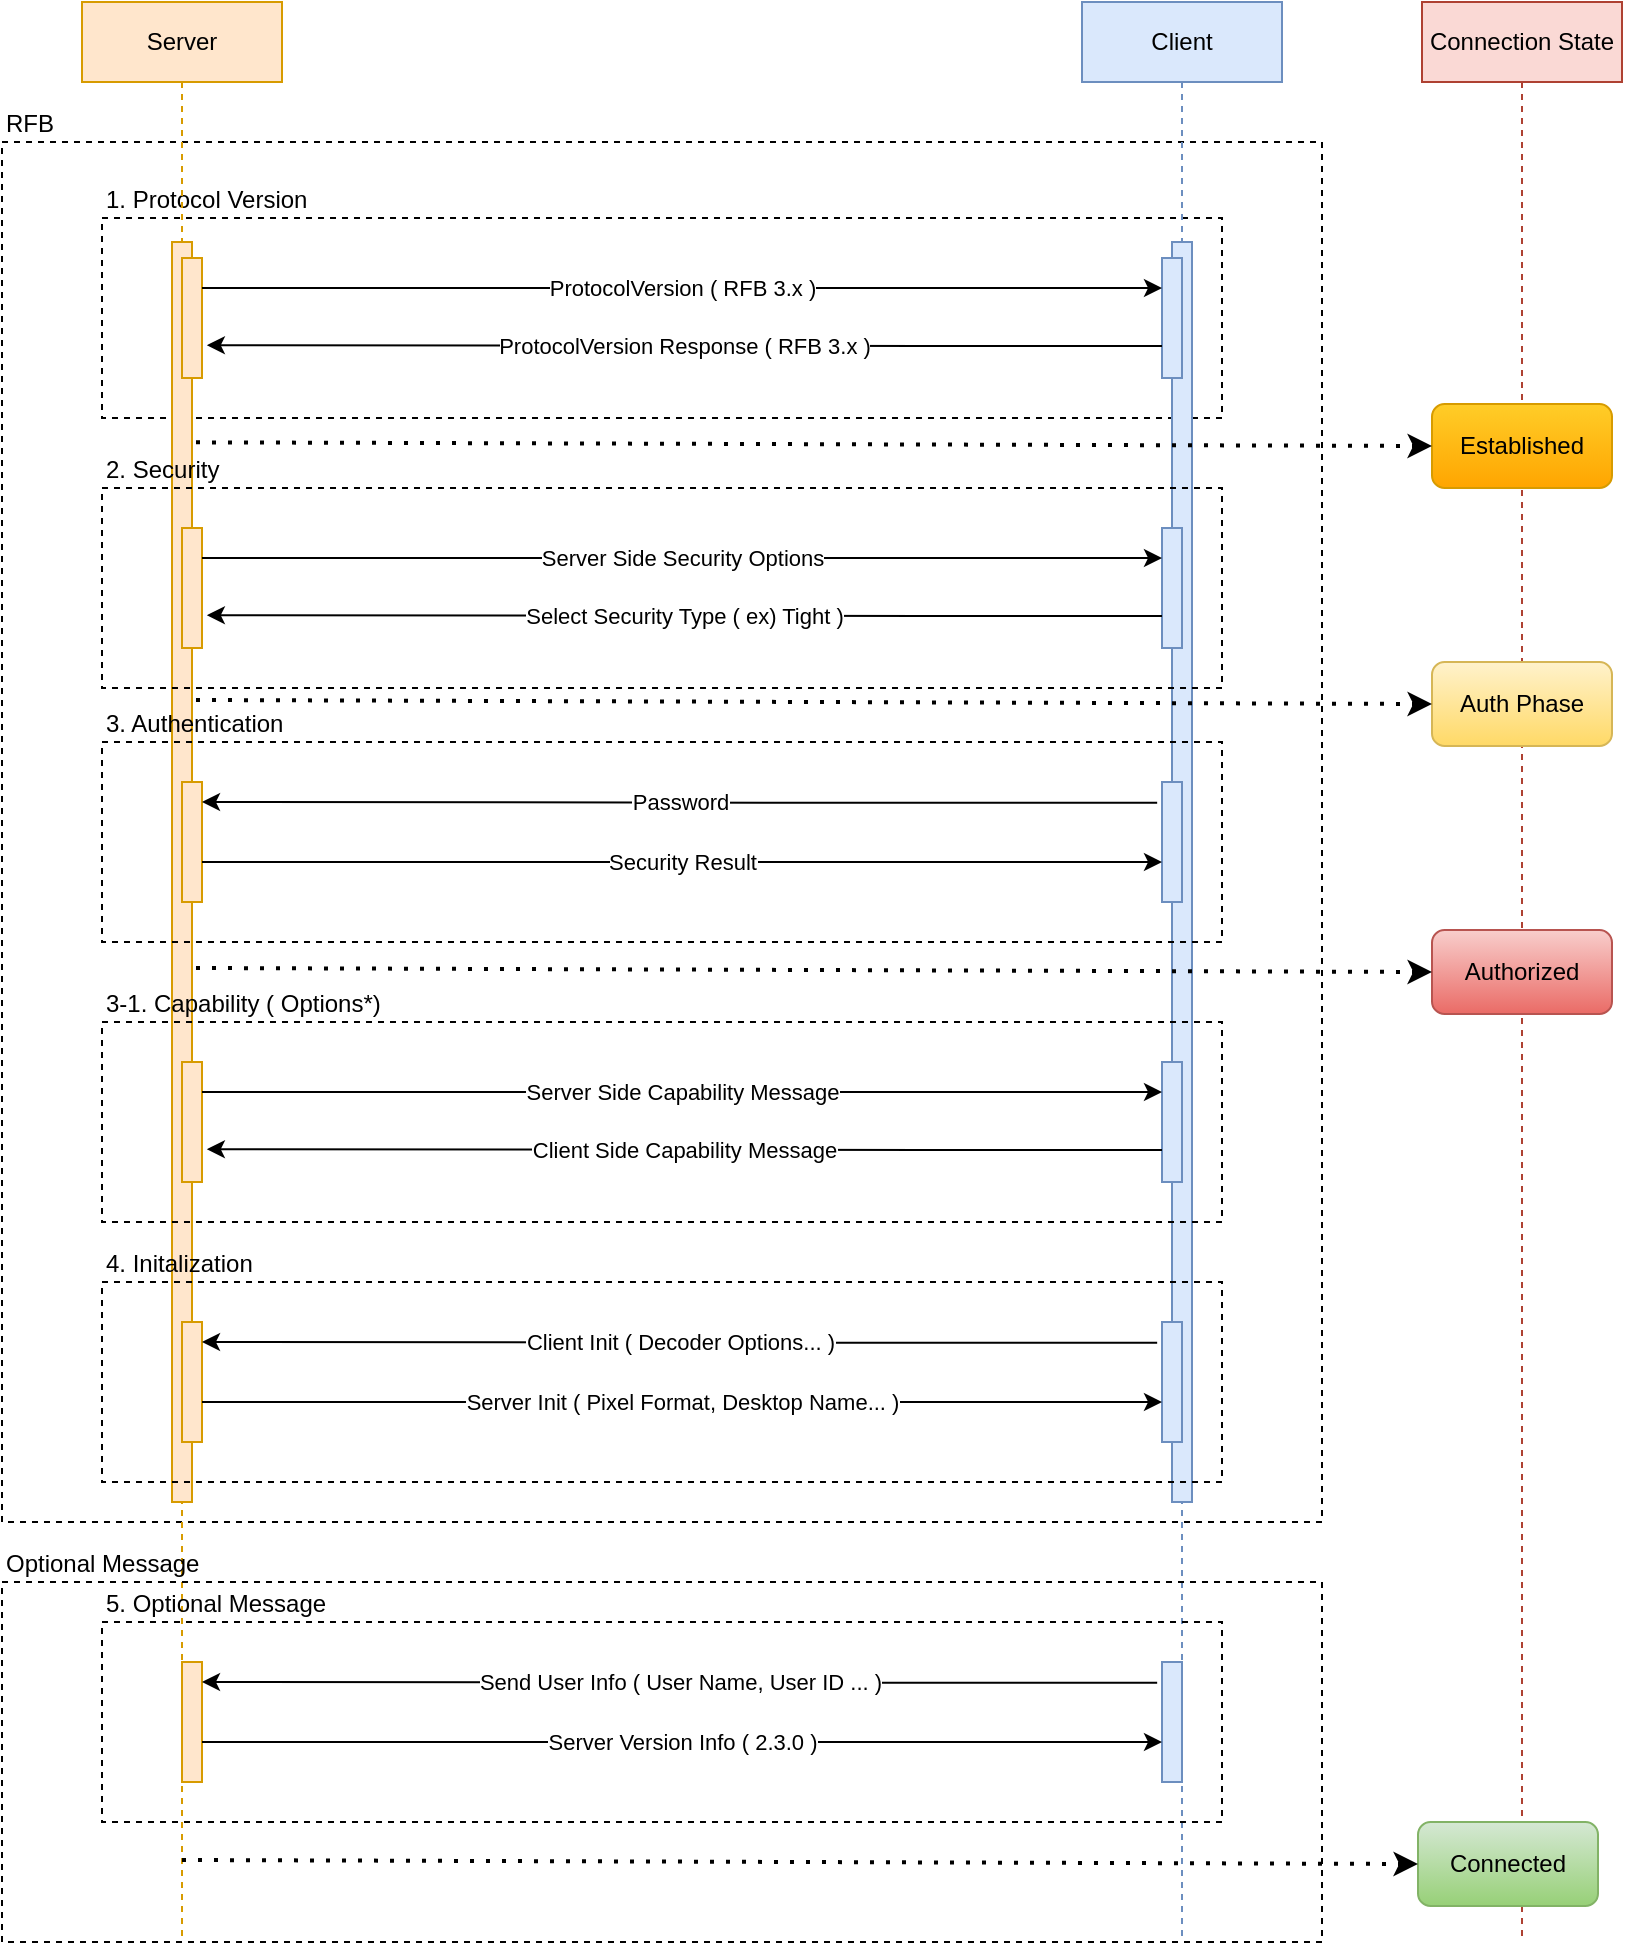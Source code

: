 <mxfile version="27.2.0" pages="7">
  <diagram id="OJiDylZDKc62zz5DHtTa" name="RFB_Protocol">
    <mxGraphModel grid="1" page="1" gridSize="10" guides="1" tooltips="1" connect="1" arrows="1" fold="1" pageScale="1" pageWidth="827" pageHeight="1169" math="0" shadow="0">
      <root>
        <mxCell id="0" />
        <mxCell id="1" parent="0" />
        <mxCell id="KPSD_x9DPpmhUbZZ9yAU-24" value="RFB" style="rounded=0;whiteSpace=wrap;html=1;fillColor=none;dashed=1;labelPosition=center;verticalLabelPosition=top;align=left;verticalAlign=bottom;" parent="1" vertex="1">
          <mxGeometry x="70" y="110" width="660" height="690" as="geometry" />
        </mxCell>
        <mxCell id="KPSD_x9DPpmhUbZZ9yAU-1" value="1. Protocol Version" style="rounded=0;whiteSpace=wrap;html=1;fillColor=none;dashed=1;labelPosition=center;verticalLabelPosition=top;align=left;verticalAlign=bottom;" parent="1" vertex="1">
          <mxGeometry x="120" y="148" width="560" height="100" as="geometry" />
        </mxCell>
        <mxCell id="8FCmaWCUZ1RdT127gi2X-4" value="Server" style="shape=umlLifeline;perimeter=lifelinePerimeter;whiteSpace=wrap;html=1;container=1;collapsible=0;recursiveResize=0;outlineConnect=0;fillColor=#ffe6cc;strokeColor=#d79b00;" parent="1" vertex="1">
          <mxGeometry x="110" y="40" width="100" height="970" as="geometry" />
        </mxCell>
        <mxCell id="8FCmaWCUZ1RdT127gi2X-5" value="" style="html=1;points=[];perimeter=orthogonalPerimeter;fillColor=#ffe6cc;strokeColor=#d79b00;" parent="8FCmaWCUZ1RdT127gi2X-4" vertex="1">
          <mxGeometry x="45" y="120" width="10" height="630" as="geometry" />
        </mxCell>
        <mxCell id="8FCmaWCUZ1RdT127gi2X-6" value="" style="html=1;points=[];perimeter=orthogonalPerimeter;fillColor=#ffe6cc;strokeColor=#d79b00;" parent="8FCmaWCUZ1RdT127gi2X-4" vertex="1">
          <mxGeometry x="50" y="128" width="10" height="60" as="geometry" />
        </mxCell>
        <mxCell id="8FCmaWCUZ1RdT127gi2X-11" value="Client" style="shape=umlLifeline;perimeter=lifelinePerimeter;whiteSpace=wrap;html=1;container=1;collapsible=0;recursiveResize=0;outlineConnect=0;fillColor=#dae8fc;strokeColor=#6c8ebf;" parent="1" vertex="1">
          <mxGeometry x="610" y="40" width="100" height="970" as="geometry" />
        </mxCell>
        <mxCell id="sWM0tMhOnT5Zf9Z6tHfr-1" value="" style="html=1;points=[];perimeter=orthogonalPerimeter;fillColor=#dae8fc;strokeColor=#6c8ebf;" parent="8FCmaWCUZ1RdT127gi2X-11" vertex="1">
          <mxGeometry x="45" y="120" width="10" height="630" as="geometry" />
        </mxCell>
        <mxCell id="sWM0tMhOnT5Zf9Z6tHfr-2" value="" style="html=1;points=[];perimeter=orthogonalPerimeter;fillColor=#dae8fc;strokeColor=#6c8ebf;" parent="8FCmaWCUZ1RdT127gi2X-11" vertex="1">
          <mxGeometry x="40" y="128" width="10" height="60" as="geometry" />
        </mxCell>
        <mxCell id="sWM0tMhOnT5Zf9Z6tHfr-5" value="ProtocolVersion ( RFB 3.x )" style="edgeStyle=orthogonalEdgeStyle;rounded=0;orthogonalLoop=1;jettySize=auto;html=1;" parent="1" edge="1">
          <mxGeometry relative="1" as="geometry">
            <mxPoint x="170" y="183" as="sourcePoint" />
            <mxPoint x="650" y="183" as="targetPoint" />
          </mxGeometry>
        </mxCell>
        <mxCell id="sWM0tMhOnT5Zf9Z6tHfr-10" value="ProtocolVersion Response ( RFB 3.x )" style="edgeStyle=orthogonalEdgeStyle;rounded=0;orthogonalLoop=1;jettySize=auto;html=1;entryX=1.242;entryY=0.71;entryDx=0;entryDy=0;entryPerimeter=0;" parent="1" edge="1">
          <mxGeometry relative="1" as="geometry">
            <mxPoint x="650" y="212" as="sourcePoint" />
            <mxPoint x="172.42" y="211.6" as="targetPoint" />
            <Array as="points">
              <mxPoint x="530" y="212" />
              <mxPoint x="530" y="212" />
            </Array>
          </mxGeometry>
        </mxCell>
        <mxCell id="KPSD_x9DPpmhUbZZ9yAU-3" value="2. Security" style="rounded=0;whiteSpace=wrap;html=1;fillColor=none;dashed=1;labelPosition=center;verticalLabelPosition=top;align=left;verticalAlign=bottom;" parent="1" vertex="1">
          <mxGeometry x="120" y="283" width="560" height="100" as="geometry" />
        </mxCell>
        <mxCell id="KPSD_x9DPpmhUbZZ9yAU-4" value="" style="html=1;points=[];perimeter=orthogonalPerimeter;fillColor=#ffe6cc;strokeColor=#d79b00;" parent="1" vertex="1">
          <mxGeometry x="160" y="303" width="10" height="60" as="geometry" />
        </mxCell>
        <mxCell id="KPSD_x9DPpmhUbZZ9yAU-5" value="" style="html=1;points=[];perimeter=orthogonalPerimeter;fillColor=#dae8fc;strokeColor=#6c8ebf;" parent="1" vertex="1">
          <mxGeometry x="650" y="303" width="10" height="60" as="geometry" />
        </mxCell>
        <mxCell id="KPSD_x9DPpmhUbZZ9yAU-6" value="Server Side Security Options" style="edgeStyle=orthogonalEdgeStyle;rounded=0;orthogonalLoop=1;jettySize=auto;html=1;" parent="1" edge="1">
          <mxGeometry relative="1" as="geometry">
            <mxPoint x="170" y="318" as="sourcePoint" />
            <mxPoint x="650" y="318" as="targetPoint" />
          </mxGeometry>
        </mxCell>
        <mxCell id="KPSD_x9DPpmhUbZZ9yAU-7" value="Select Security Type ( ex) Tight )" style="edgeStyle=orthogonalEdgeStyle;rounded=0;orthogonalLoop=1;jettySize=auto;html=1;entryX=1.242;entryY=0.71;entryDx=0;entryDy=0;entryPerimeter=0;" parent="1" edge="1">
          <mxGeometry relative="1" as="geometry">
            <mxPoint x="650" y="347" as="sourcePoint" />
            <mxPoint x="172.42" y="346.6" as="targetPoint" />
            <Array as="points">
              <mxPoint x="530" y="347" />
              <mxPoint x="530" y="347" />
            </Array>
          </mxGeometry>
        </mxCell>
        <mxCell id="KPSD_x9DPpmhUbZZ9yAU-18" value="4. Initalization" style="rounded=0;whiteSpace=wrap;html=1;fillColor=none;dashed=1;labelPosition=center;verticalLabelPosition=top;align=left;verticalAlign=bottom;" parent="1" vertex="1">
          <mxGeometry x="120" y="680" width="560" height="100" as="geometry" />
        </mxCell>
        <mxCell id="KPSD_x9DPpmhUbZZ9yAU-19" value="" style="html=1;points=[];perimeter=orthogonalPerimeter;fillColor=#ffe6cc;strokeColor=#d79b00;" parent="1" vertex="1">
          <mxGeometry x="160" y="700" width="10" height="60" as="geometry" />
        </mxCell>
        <mxCell id="KPSD_x9DPpmhUbZZ9yAU-20" value="" style="html=1;points=[];perimeter=orthogonalPerimeter;fillColor=#dae8fc;strokeColor=#6c8ebf;" parent="1" vertex="1">
          <mxGeometry x="650" y="700" width="10" height="60" as="geometry" />
        </mxCell>
        <mxCell id="KPSD_x9DPpmhUbZZ9yAU-21" value="Server Init ( Pixel Format, Desktop Name... )" style="edgeStyle=orthogonalEdgeStyle;rounded=0;orthogonalLoop=1;jettySize=auto;html=1;" parent="1" edge="1">
          <mxGeometry relative="1" as="geometry">
            <mxPoint x="170" y="740" as="sourcePoint" />
            <mxPoint x="650" y="740" as="targetPoint" />
          </mxGeometry>
        </mxCell>
        <mxCell id="KPSD_x9DPpmhUbZZ9yAU-22" value="Client Init ( Decoder Options... )" style="edgeStyle=orthogonalEdgeStyle;rounded=0;orthogonalLoop=1;jettySize=auto;html=1;entryX=1.242;entryY=0.71;entryDx=0;entryDy=0;entryPerimeter=0;" parent="1" edge="1">
          <mxGeometry relative="1" as="geometry">
            <mxPoint x="647.58" y="710.4" as="sourcePoint" />
            <mxPoint x="170.0" y="710" as="targetPoint" />
            <Array as="points">
              <mxPoint x="527.58" y="710.4" />
              <mxPoint x="527.58" y="710.4" />
            </Array>
          </mxGeometry>
        </mxCell>
        <mxCell id="S6ZiM5GEsD0abywgk5w2-1" value="3-1. Capability ( Options*)" style="rounded=0;whiteSpace=wrap;html=1;fillColor=none;dashed=1;labelPosition=center;verticalLabelPosition=top;align=left;verticalAlign=bottom;" vertex="1" parent="1">
          <mxGeometry x="120" y="550" width="560" height="100" as="geometry" />
        </mxCell>
        <mxCell id="S6ZiM5GEsD0abywgk5w2-8" value="" style="html=1;points=[];perimeter=orthogonalPerimeter;fillColor=#ffe6cc;strokeColor=#d79b00;" vertex="1" parent="1">
          <mxGeometry x="160" y="570" width="10" height="60" as="geometry" />
        </mxCell>
        <mxCell id="S6ZiM5GEsD0abywgk5w2-9" value="" style="html=1;points=[];perimeter=orthogonalPerimeter;fillColor=#dae8fc;strokeColor=#6c8ebf;" vertex="1" parent="1">
          <mxGeometry x="650" y="570" width="10" height="60" as="geometry" />
        </mxCell>
        <mxCell id="S6ZiM5GEsD0abywgk5w2-10" value="Server Side Capability Message" style="edgeStyle=orthogonalEdgeStyle;rounded=0;orthogonalLoop=1;jettySize=auto;html=1;" edge="1" parent="1">
          <mxGeometry relative="1" as="geometry">
            <mxPoint x="170" y="585" as="sourcePoint" />
            <mxPoint x="650" y="585" as="targetPoint" />
          </mxGeometry>
        </mxCell>
        <mxCell id="S6ZiM5GEsD0abywgk5w2-11" value="Client Side Capability Message" style="edgeStyle=orthogonalEdgeStyle;rounded=0;orthogonalLoop=1;jettySize=auto;html=1;entryX=1.242;entryY=0.71;entryDx=0;entryDy=0;entryPerimeter=0;" edge="1" parent="1">
          <mxGeometry relative="1" as="geometry">
            <mxPoint x="650" y="614" as="sourcePoint" />
            <mxPoint x="172.42" y="613.6" as="targetPoint" />
            <Array as="points">
              <mxPoint x="530" y="614" />
              <mxPoint x="530" y="614" />
            </Array>
          </mxGeometry>
        </mxCell>
        <mxCell id="S6ZiM5GEsD0abywgk5w2-22" value="3. Authentication" style="rounded=0;whiteSpace=wrap;html=1;fillColor=none;dashed=1;labelPosition=center;verticalLabelPosition=top;align=left;verticalAlign=bottom;" vertex="1" parent="1">
          <mxGeometry x="120" y="410" width="560" height="100" as="geometry" />
        </mxCell>
        <mxCell id="S6ZiM5GEsD0abywgk5w2-23" value="" style="html=1;points=[];perimeter=orthogonalPerimeter;fillColor=#ffe6cc;strokeColor=#d79b00;" vertex="1" parent="1">
          <mxGeometry x="160" y="430" width="10" height="60" as="geometry" />
        </mxCell>
        <mxCell id="S6ZiM5GEsD0abywgk5w2-24" value="" style="html=1;points=[];perimeter=orthogonalPerimeter;fillColor=#dae8fc;strokeColor=#6c8ebf;" vertex="1" parent="1">
          <mxGeometry x="650" y="430" width="10" height="60" as="geometry" />
        </mxCell>
        <mxCell id="S6ZiM5GEsD0abywgk5w2-25" value="Security Result" style="edgeStyle=orthogonalEdgeStyle;rounded=0;orthogonalLoop=1;jettySize=auto;html=1;" edge="1" parent="1">
          <mxGeometry relative="1" as="geometry">
            <mxPoint x="170" y="470" as="sourcePoint" />
            <mxPoint x="650" y="470" as="targetPoint" />
          </mxGeometry>
        </mxCell>
        <mxCell id="S6ZiM5GEsD0abywgk5w2-26" value="Password" style="edgeStyle=orthogonalEdgeStyle;rounded=0;orthogonalLoop=1;jettySize=auto;html=1;entryX=1.242;entryY=0.71;entryDx=0;entryDy=0;entryPerimeter=0;" edge="1" parent="1">
          <mxGeometry relative="1" as="geometry">
            <mxPoint x="647.58" y="440.4" as="sourcePoint" />
            <mxPoint x="170.0" y="440" as="targetPoint" />
            <Array as="points">
              <mxPoint x="527.58" y="440.4" />
              <mxPoint x="527.58" y="440.4" />
            </Array>
          </mxGeometry>
        </mxCell>
        <mxCell id="S6ZiM5GEsD0abywgk5w2-27" value="Optional Message" style="rounded=0;whiteSpace=wrap;html=1;fillColor=none;dashed=1;labelPosition=center;verticalLabelPosition=top;align=left;verticalAlign=bottom;" vertex="1" parent="1">
          <mxGeometry x="70" y="830" width="660" height="180" as="geometry" />
        </mxCell>
        <mxCell id="S6ZiM5GEsD0abywgk5w2-29" value="5. Optional Message" style="rounded=0;whiteSpace=wrap;html=1;fillColor=none;dashed=1;labelPosition=center;verticalLabelPosition=top;align=left;verticalAlign=bottom;" vertex="1" parent="1">
          <mxGeometry x="120" y="850" width="560" height="100" as="geometry" />
        </mxCell>
        <mxCell id="S6ZiM5GEsD0abywgk5w2-30" value="" style="html=1;points=[];perimeter=orthogonalPerimeter;fillColor=#ffe6cc;strokeColor=#d79b00;" vertex="1" parent="1">
          <mxGeometry x="160" y="870" width="10" height="60" as="geometry" />
        </mxCell>
        <mxCell id="S6ZiM5GEsD0abywgk5w2-31" value="" style="html=1;points=[];perimeter=orthogonalPerimeter;fillColor=#dae8fc;strokeColor=#6c8ebf;" vertex="1" parent="1">
          <mxGeometry x="650" y="870" width="10" height="60" as="geometry" />
        </mxCell>
        <mxCell id="S6ZiM5GEsD0abywgk5w2-32" value="Server Version Info ( 2.3.0 )" style="edgeStyle=orthogonalEdgeStyle;rounded=0;orthogonalLoop=1;jettySize=auto;html=1;" edge="1" parent="1">
          <mxGeometry relative="1" as="geometry">
            <mxPoint x="170" y="910" as="sourcePoint" />
            <mxPoint x="650" y="910" as="targetPoint" />
          </mxGeometry>
        </mxCell>
        <mxCell id="S6ZiM5GEsD0abywgk5w2-33" value="Send User Info ( User Name, User ID ... )" style="edgeStyle=orthogonalEdgeStyle;rounded=0;orthogonalLoop=1;jettySize=auto;html=1;entryX=1.242;entryY=0.71;entryDx=0;entryDy=0;entryPerimeter=0;" edge="1" parent="1">
          <mxGeometry relative="1" as="geometry">
            <mxPoint x="647.58" y="880.4" as="sourcePoint" />
            <mxPoint x="170.0" y="880" as="targetPoint" />
            <Array as="points">
              <mxPoint x="527.58" y="880.4" />
              <mxPoint x="527.58" y="880.4" />
            </Array>
          </mxGeometry>
        </mxCell>
        <mxCell id="S6ZiM5GEsD0abywgk5w2-43" value="Connection State" style="shape=umlLifeline;perimeter=lifelinePerimeter;whiteSpace=wrap;html=1;container=1;collapsible=0;recursiveResize=0;outlineConnect=0;fillColor=#fad9d5;strokeColor=#ae4132;" vertex="1" parent="1">
          <mxGeometry x="780" y="40" width="100" height="970" as="geometry" />
        </mxCell>
        <mxCell id="S6ZiM5GEsD0abywgk5w2-46" value="Established" style="rounded=1;whiteSpace=wrap;html=1;fillColor=#ffcd28;gradientColor=#ffa500;strokeColor=#d79b00;" vertex="1" parent="S6ZiM5GEsD0abywgk5w2-43">
          <mxGeometry x="5" y="201" width="90" height="42" as="geometry" />
        </mxCell>
        <mxCell id="S6ZiM5GEsD0abywgk5w2-48" value="Connected" style="rounded=1;whiteSpace=wrap;html=1;fillColor=#d5e8d4;gradientColor=#97d077;strokeColor=#82b366;" vertex="1" parent="S6ZiM5GEsD0abywgk5w2-43">
          <mxGeometry x="-2" y="910" width="90" height="42" as="geometry" />
        </mxCell>
        <mxCell id="S6ZiM5GEsD0abywgk5w2-49" value="" style="endArrow=classic;dashed=1;html=1;dashPattern=1 3;strokeWidth=2;rounded=0;entryX=0;entryY=0.5;entryDx=0;entryDy=0;exitX=1.2;exitY=0.159;exitDx=0;exitDy=0;exitPerimeter=0;endFill=1;" edge="1" parent="S6ZiM5GEsD0abywgk5w2-43" target="S6ZiM5GEsD0abywgk5w2-48">
          <mxGeometry width="50" height="50" relative="1" as="geometry">
            <mxPoint x="-620" y="929" as="sourcePoint" />
            <mxPoint x="-227" y="1029" as="targetPoint" />
          </mxGeometry>
        </mxCell>
        <mxCell id="S6ZiM5GEsD0abywgk5w2-50" value="Auth Phase" style="rounded=1;whiteSpace=wrap;html=1;fillColor=#fff2cc;gradientColor=#ffd966;strokeColor=#d6b656;" vertex="1" parent="S6ZiM5GEsD0abywgk5w2-43">
          <mxGeometry x="5" y="330" width="90" height="42" as="geometry" />
        </mxCell>
        <mxCell id="S6ZiM5GEsD0abywgk5w2-51" value="" style="endArrow=classic;dashed=1;html=1;dashPattern=1 3;strokeWidth=2;rounded=0;entryX=0;entryY=0.5;entryDx=0;entryDy=0;exitX=1.2;exitY=0.159;exitDx=0;exitDy=0;exitPerimeter=0;endFill=1;" edge="1" parent="S6ZiM5GEsD0abywgk5w2-43" target="S6ZiM5GEsD0abywgk5w2-50">
          <mxGeometry width="50" height="50" relative="1" as="geometry">
            <mxPoint x="-613" y="349" as="sourcePoint" />
            <mxPoint x="-220" y="449" as="targetPoint" />
          </mxGeometry>
        </mxCell>
        <mxCell id="S6ZiM5GEsD0abywgk5w2-52" value="Authorized" style="rounded=1;whiteSpace=wrap;html=1;fillColor=#f8cecc;gradientColor=#ea6b66;strokeColor=#b85450;" vertex="1" parent="S6ZiM5GEsD0abywgk5w2-43">
          <mxGeometry x="5" y="464" width="90" height="42" as="geometry" />
        </mxCell>
        <mxCell id="S6ZiM5GEsD0abywgk5w2-53" value="" style="endArrow=classic;dashed=1;html=1;dashPattern=1 3;strokeWidth=2;rounded=0;entryX=0;entryY=0.5;entryDx=0;entryDy=0;exitX=1.2;exitY=0.159;exitDx=0;exitDy=0;exitPerimeter=0;endFill=1;" edge="1" parent="S6ZiM5GEsD0abywgk5w2-43" target="S6ZiM5GEsD0abywgk5w2-52">
          <mxGeometry width="50" height="50" relative="1" as="geometry">
            <mxPoint x="-613" y="483" as="sourcePoint" />
            <mxPoint x="-220" y="583" as="targetPoint" />
          </mxGeometry>
        </mxCell>
        <mxCell id="S6ZiM5GEsD0abywgk5w2-47" value="" style="endArrow=classic;dashed=1;html=1;dashPattern=1 3;strokeWidth=2;rounded=0;entryX=0;entryY=0.5;entryDx=0;entryDy=0;exitX=1.2;exitY=0.159;exitDx=0;exitDy=0;exitPerimeter=0;endFill=1;" edge="1" parent="1" source="8FCmaWCUZ1RdT127gi2X-5" target="S6ZiM5GEsD0abywgk5w2-46">
          <mxGeometry width="50" height="50" relative="1" as="geometry">
            <mxPoint x="510" y="410" as="sourcePoint" />
            <mxPoint x="560" y="360" as="targetPoint" />
          </mxGeometry>
        </mxCell>
      </root>
    </mxGraphModel>
  </diagram>
  <diagram id="futHeiRAGk7LEK9us22i" name="Optional_Protocol">
    <mxGraphModel dx="1426" dy="807" grid="1" gridSize="10" guides="1" tooltips="1" connect="1" arrows="1" fold="1" page="1" pageScale="1" pageWidth="827" pageHeight="1169" math="0" shadow="0">
      <root>
        <mxCell id="0" />
        <mxCell id="1" parent="0" />
        <mxCell id="eBBeRTxccKXBJznM1rE3-1" value="Viewer Core" style="rounded=0;whiteSpace=wrap;html=1;labelPosition=center;verticalLabelPosition=top;align=left;verticalAlign=bottom;" vertex="1" parent="1">
          <mxGeometry x="50" y="170" width="150" height="160" as="geometry" />
        </mxCell>
        <mxCell id="eBBeRTxccKXBJznM1rE3-2" value="RFB Dispatcher" style="rounded=0;whiteSpace=wrap;html=1;" vertex="1" parent="1">
          <mxGeometry x="50" y="380" width="150" height="80" as="geometry" />
        </mxCell>
        <mxCell id="t8bn0967jNll7Zxq3JM5-5" style="edgeStyle=orthogonalEdgeStyle;rounded=0;orthogonalLoop=1;jettySize=auto;html=1;entryX=0.5;entryY=0;entryDx=0;entryDy=0;" edge="1" parent="1" source="t8bn0967jNll7Zxq3JM5-1" target="eBBeRTxccKXBJznM1rE3-2">
          <mxGeometry relative="1" as="geometry" />
        </mxCell>
        <mxCell id="t8bn0967jNll7Zxq3JM5-8" style="edgeStyle=orthogonalEdgeStyle;rounded=0;orthogonalLoop=1;jettySize=auto;html=1;entryX=0.5;entryY=0;entryDx=0;entryDy=0;" edge="1" parent="1" source="t8bn0967jNll7Zxq3JM5-1" target="t8bn0967jNll7Zxq3JM5-6">
          <mxGeometry relative="1" as="geometry">
            <Array as="points">
              <mxPoint x="125" y="350" />
              <mxPoint x="305" y="350" />
            </Array>
          </mxGeometry>
        </mxCell>
        <mxCell id="t8bn0967jNll7Zxq3JM5-9" style="edgeStyle=orthogonalEdgeStyle;rounded=0;orthogonalLoop=1;jettySize=auto;html=1;entryX=0.5;entryY=0;entryDx=0;entryDy=0;" edge="1" parent="1" source="t8bn0967jNll7Zxq3JM5-1" target="t8bn0967jNll7Zxq3JM5-7">
          <mxGeometry relative="1" as="geometry">
            <Array as="points">
              <mxPoint x="125" y="350" />
              <mxPoint x="489" y="350" />
            </Array>
          </mxGeometry>
        </mxCell>
        <mxCell id="t8bn0967jNll7Zxq3JM5-1" value="Dispatcher" style="rounded=0;whiteSpace=wrap;html=1;" vertex="1" parent="1">
          <mxGeometry x="70" y="240" width="110" height="50" as="geometry" />
        </mxCell>
        <mxCell id="t8bn0967jNll7Zxq3JM5-3" value="Binary Buffer" style="edgeStyle=orthogonalEdgeStyle;rounded=0;orthogonalLoop=1;jettySize=auto;html=1;entryX=0.5;entryY=0;entryDx=0;entryDy=0;" edge="1" parent="1" source="t8bn0967jNll7Zxq3JM5-2" target="eBBeRTxccKXBJznM1rE3-1">
          <mxGeometry relative="1" as="geometry" />
        </mxCell>
        <mxCell id="t8bn0967jNll7Zxq3JM5-2" value="Socket IPv4" style="rounded=0;whiteSpace=wrap;html=1;" vertex="1" parent="1">
          <mxGeometry x="50" y="10" width="150" height="80" as="geometry" />
        </mxCell>
        <mxCell id="t8bn0967jNll7Zxq3JM5-6" value="FileTransfer Dispatcher" style="rounded=0;whiteSpace=wrap;html=1;" vertex="1" parent="1">
          <mxGeometry x="230" y="380" width="150" height="80" as="geometry" />
        </mxCell>
        <mxCell id="t8bn0967jNll7Zxq3JM5-7" value="Optional Dispatcher" style="rounded=0;whiteSpace=wrap;html=1;" vertex="1" parent="1">
          <mxGeometry x="413.5" y="380" width="150" height="80" as="geometry" />
        </mxCell>
      </root>
    </mxGraphModel>
  </diagram>
  <diagram name="DesktopScreen I/F" id="r6Kb4BBWpulR1Wia2MeO">
    <mxGraphModel dx="2838" dy="2322" grid="1" gridSize="10" guides="1" tooltips="1" connect="1" arrows="1" fold="1" page="1" pageScale="1" pageWidth="827" pageHeight="1169" math="0" shadow="0">
      <root>
        <mxCell id="0" />
        <mxCell id="1" parent="0" />
        <mxCell id="QIp_asUdpDxzrUBA6vSg-23" value="&lt;h3&gt;Desktop Server&lt;/h3&gt;" style="rounded=0;whiteSpace=wrap;html=1;labelPosition=center;verticalLabelPosition=top;align=center;verticalAlign=bottom;fontSize=15;" parent="1" vertex="1">
          <mxGeometry x="42.86" y="-1101.5" width="717.14" height="610" as="geometry" />
        </mxCell>
        <mxCell id="QIp_asUdpDxzrUBA6vSg-42" value="&lt;span style=&quot;font-size: 11px; white-space: nowrap; background-color: rgb(255, 255, 255);&quot;&gt;Anonymous Pipe&lt;/span&gt;" style="rounded=0;whiteSpace=wrap;html=1;" parent="1" vertex="1">
          <mxGeometry x="80" y="-959" width="90" height="60" as="geometry" />
        </mxCell>
        <mxCell id="QIp_asUdpDxzrUBA6vSg-43" value="" style="group" parent="1" vertex="1" connectable="0">
          <mxGeometry x="490" y="-1074" width="210" height="550" as="geometry" />
        </mxCell>
        <mxCell id="QIp_asUdpDxzrUBA6vSg-26" value="Windows Screen Grabber" style="rounded=0;whiteSpace=wrap;html=1;labelPosition=center;verticalLabelPosition=top;align=center;verticalAlign=bottom;" parent="QIp_asUdpDxzrUBA6vSg-43" vertex="1">
          <mxGeometry width="210" height="550" as="geometry" />
        </mxCell>
        <mxCell id="QIp_asUdpDxzrUBA6vSg-27" style="edgeStyle=orthogonalEdgeStyle;rounded=0;orthogonalLoop=1;jettySize=auto;html=1;entryX=0.5;entryY=0;entryDx=0;entryDy=0;" parent="QIp_asUdpDxzrUBA6vSg-43" source="QIp_asUdpDxzrUBA6vSg-28" target="QIp_asUdpDxzrUBA6vSg-41" edge="1">
          <mxGeometry relative="1" as="geometry" />
        </mxCell>
        <mxCell id="QIp_asUdpDxzrUBA6vSg-28" value="&lt;div&gt;Windows&lt;/div&gt;DesktopFactory" style="rounded=0;whiteSpace=wrap;html=1;" parent="QIp_asUdpDxzrUBA6vSg-43" vertex="1">
          <mxGeometry x="40" y="19" width="120" height="60" as="geometry" />
        </mxCell>
        <mxCell id="QIp_asUdpDxzrUBA6vSg-29" style="edgeStyle=orthogonalEdgeStyle;rounded=0;orthogonalLoop=1;jettySize=auto;html=1;entryX=0.5;entryY=0;entryDx=0;entryDy=0;" parent="QIp_asUdpDxzrUBA6vSg-43" source="QIp_asUdpDxzrUBA6vSg-31" target="QIp_asUdpDxzrUBA6vSg-38" edge="1">
          <mxGeometry relative="1" as="geometry" />
        </mxCell>
        <mxCell id="QIp_asUdpDxzrUBA6vSg-30" value="Fallback" style="edgeLabel;html=1;align=center;verticalAlign=middle;resizable=0;points=[];" parent="QIp_asUdpDxzrUBA6vSg-29" vertex="1" connectable="0">
          <mxGeometry x="-0.582" y="1" relative="1" as="geometry">
            <mxPoint as="offset" />
          </mxGeometry>
        </mxCell>
        <mxCell id="QIp_asUdpDxzrUBA6vSg-31" value="Win8 Desktop Duplication" style="rounded=0;whiteSpace=wrap;html=1;fillColor=#ffe6cc;strokeColor=#d79b00;" parent="QIp_asUdpDxzrUBA6vSg-43" vertex="1">
          <mxGeometry x="40" y="189" width="120" height="60" as="geometry" />
        </mxCell>
        <mxCell id="QIp_asUdpDxzrUBA6vSg-32" style="edgeStyle=orthogonalEdgeStyle;rounded=0;orthogonalLoop=1;jettySize=auto;html=1;entryX=0.5;entryY=0;entryDx=0;entryDy=0;" parent="QIp_asUdpDxzrUBA6vSg-43" source="QIp_asUdpDxzrUBA6vSg-34" target="QIp_asUdpDxzrUBA6vSg-35" edge="1">
          <mxGeometry relative="1" as="geometry" />
        </mxCell>
        <mxCell id="QIp_asUdpDxzrUBA6vSg-33" value="Fallback" style="edgeLabel;html=1;align=center;verticalAlign=middle;resizable=0;points=[];" parent="QIp_asUdpDxzrUBA6vSg-32" vertex="1" connectable="0">
          <mxGeometry x="-0.269" y="1" relative="1" as="geometry">
            <mxPoint as="offset" />
          </mxGeometry>
        </mxCell>
        <mxCell id="QIp_asUdpDxzrUBA6vSg-34" value="Mirage Screen Driver" style="rounded=0;whiteSpace=wrap;html=1;fillColor=#fff2cc;strokeColor=#d6b656;" parent="QIp_asUdpDxzrUBA6vSg-43" vertex="1">
          <mxGeometry x="40" y="372" width="120" height="60" as="geometry" />
        </mxCell>
        <mxCell id="QIp_asUdpDxzrUBA6vSg-35" value="Win32(GDI) Capture" style="rounded=0;whiteSpace=wrap;html=1;fillColor=#f8cecc;strokeColor=#b85450;" parent="QIp_asUdpDxzrUBA6vSg-43" vertex="1">
          <mxGeometry x="40" y="470" width="120" height="60" as="geometry" />
        </mxCell>
        <mxCell id="QIp_asUdpDxzrUBA6vSg-36" style="edgeStyle=orthogonalEdgeStyle;rounded=0;orthogonalLoop=1;jettySize=auto;html=1;entryX=0.5;entryY=0;entryDx=0;entryDy=0;" parent="QIp_asUdpDxzrUBA6vSg-43" source="QIp_asUdpDxzrUBA6vSg-38" target="QIp_asUdpDxzrUBA6vSg-34" edge="1">
          <mxGeometry relative="1" as="geometry" />
        </mxCell>
        <mxCell id="QIp_asUdpDxzrUBA6vSg-37" value="Yes" style="edgeLabel;html=1;align=center;verticalAlign=middle;resizable=0;points=[];" parent="QIp_asUdpDxzrUBA6vSg-36" vertex="1" connectable="0">
          <mxGeometry x="-0.09" y="1" relative="1" as="geometry">
            <mxPoint as="offset" />
          </mxGeometry>
        </mxCell>
        <mxCell id="QIp_asUdpDxzrUBA6vSg-78" value="No" style="edgeStyle=orthogonalEdgeStyle;rounded=0;orthogonalLoop=1;jettySize=auto;html=1;entryX=1;entryY=0.5;entryDx=0;entryDy=0;" parent="QIp_asUdpDxzrUBA6vSg-43" source="QIp_asUdpDxzrUBA6vSg-38" target="QIp_asUdpDxzrUBA6vSg-35" edge="1">
          <mxGeometry relative="1" as="geometry">
            <Array as="points">
              <mxPoint x="200" y="312" />
              <mxPoint x="200" y="500" />
            </Array>
          </mxGeometry>
        </mxCell>
        <mxCell id="QIp_asUdpDxzrUBA6vSg-38" value="Mirror Driver" style="rhombus;whiteSpace=wrap;html=1;" parent="QIp_asUdpDxzrUBA6vSg-43" vertex="1">
          <mxGeometry x="58.75" y="282" width="82.5" height="60" as="geometry" />
        </mxCell>
        <mxCell id="QIp_asUdpDxzrUBA6vSg-39" style="edgeStyle=orthogonalEdgeStyle;rounded=0;orthogonalLoop=1;jettySize=auto;html=1;entryX=0.5;entryY=0;entryDx=0;entryDy=0;" parent="QIp_asUdpDxzrUBA6vSg-43" source="QIp_asUdpDxzrUBA6vSg-41" target="QIp_asUdpDxzrUBA6vSg-31" edge="1">
          <mxGeometry relative="1" as="geometry" />
        </mxCell>
        <mxCell id="QIp_asUdpDxzrUBA6vSg-77" value="Yes" style="edgeLabel;html=1;align=center;verticalAlign=middle;resizable=0;points=[];" parent="QIp_asUdpDxzrUBA6vSg-39" vertex="1" connectable="0">
          <mxGeometry x="-0.365" y="-1" relative="1" as="geometry">
            <mxPoint as="offset" />
          </mxGeometry>
        </mxCell>
        <mxCell id="QIp_asUdpDxzrUBA6vSg-40" value="No" style="edgeStyle=orthogonalEdgeStyle;rounded=0;orthogonalLoop=1;jettySize=auto;html=1;entryX=1;entryY=0.5;entryDx=0;entryDy=0;" parent="QIp_asUdpDxzrUBA6vSg-43" source="QIp_asUdpDxzrUBA6vSg-41" target="QIp_asUdpDxzrUBA6vSg-38" edge="1">
          <mxGeometry relative="1" as="geometry">
            <Array as="points">
              <mxPoint x="200" y="129" />
              <mxPoint x="200" y="312" />
            </Array>
          </mxGeometry>
        </mxCell>
        <mxCell id="QIp_asUdpDxzrUBA6vSg-41" value="D3D Driver" style="rhombus;whiteSpace=wrap;html=1;" parent="QIp_asUdpDxzrUBA6vSg-43" vertex="1">
          <mxGeometry x="58.75" y="99" width="82.5" height="60" as="geometry" />
        </mxCell>
        <mxCell id="QIp_asUdpDxzrUBA6vSg-45" value="&lt;h3&gt;SwRCS Service&lt;/h3&gt;" style="rounded=0;whiteSpace=wrap;html=1;labelPosition=center;verticalLabelPosition=top;align=center;verticalAlign=bottom;fontSize=15;" parent="1" vertex="1">
          <mxGeometry x="-790" y="-1099" width="730" height="610" as="geometry" />
        </mxCell>
        <mxCell id="QIp_asUdpDxzrUBA6vSg-48" value="RFB Client" style="rounded=0;whiteSpace=wrap;html=1;labelPosition=center;verticalLabelPosition=top;align=left;verticalAlign=bottom;" parent="1" vertex="1">
          <mxGeometry x="-750" y="-779" width="160" height="120" as="geometry" />
        </mxCell>
        <mxCell id="5yQD_KuRIzDHV4EHMwtv-3" style="edgeStyle=orthogonalEdgeStyle;rounded=0;orthogonalLoop=1;jettySize=auto;html=1;entryX=0;entryY=0.5;entryDx=0;entryDy=0;dashed=1;fillColor=#d5e8d4;strokeColor=#82b366;endArrow=none;endFill=0;startArrow=classic;startFill=1;" edge="1" parent="1" source="QIp_asUdpDxzrUBA6vSg-51" target="5yQD_KuRIzDHV4EHMwtv-1">
          <mxGeometry relative="1" as="geometry">
            <Array as="points">
              <mxPoint x="-580" y="-722" />
              <mxPoint x="-580" y="-549" />
              <mxPoint x="-190" y="-549" />
              <mxPoint x="-190" y="-722" />
            </Array>
          </mxGeometry>
        </mxCell>
        <mxCell id="QIp_asUdpDxzrUBA6vSg-51" value="UpdateSender" style="rounded=0;whiteSpace=wrap;html=1;fillColor=#fff2cc;strokeColor=#d6b656;" parent="1" vertex="1">
          <mxGeometry x="-730" y="-751.5" width="120" height="60" as="geometry" />
        </mxCell>
        <mxCell id="QIp_asUdpDxzrUBA6vSg-72" value="" style="edgeStyle=orthogonalEdgeStyle;rounded=0;orthogonalLoop=1;jettySize=auto;html=1;entryX=0;entryY=0.5;entryDx=0;entryDy=0;startArrow=classic;startFill=1;dashed=1;fillColor=#e1d5e7;strokeColor=#9673a6;endArrow=none;endFill=0;" parent="1" source="QIp_asUdpDxzrUBA6vSg-42" target="QIp_asUdpDxzrUBA6vSg-71" edge="1">
          <mxGeometry relative="1" as="geometry">
            <mxPoint x="182.86" y="-798.5" as="sourcePoint" />
            <mxPoint x="402.86" y="-798.5" as="targetPoint" />
            <Array as="points">
              <mxPoint x="230" y="-929" />
              <mxPoint x="230" y="-929" />
            </Array>
          </mxGeometry>
        </mxCell>
        <mxCell id="QIp_asUdpDxzrUBA6vSg-71" value="Dispatcher" style="rounded=0;whiteSpace=wrap;html=1;" parent="1" vertex="1">
          <mxGeometry x="250" y="-959" width="120" height="60" as="geometry" />
        </mxCell>
        <mxCell id="QIp_asUdpDxzrUBA6vSg-91" value="Socket Accepted" style="edgeStyle=orthogonalEdgeStyle;rounded=0;orthogonalLoop=1;jettySize=auto;html=1;entryX=0.5;entryY=0;entryDx=0;entryDy=0;fillColor=#dae8fc;strokeColor=#6c8ebf;" parent="1" source="QIp_asUdpDxzrUBA6vSg-82" target="QIp_asUdpDxzrUBA6vSg-83" edge="1">
          <mxGeometry relative="1" as="geometry" />
        </mxCell>
        <mxCell id="QIp_asUdpDxzrUBA6vSg-82" value="RFB Server(TCP/IP)" style="rounded=0;whiteSpace=wrap;html=1;" parent="1" vertex="1">
          <mxGeometry x="-540" y="-1089" width="120" height="57.5" as="geometry" />
        </mxCell>
        <mxCell id="QIp_asUdpDxzrUBA6vSg-87" style="edgeStyle=orthogonalEdgeStyle;rounded=0;orthogonalLoop=1;jettySize=auto;html=1;entryX=0.5;entryY=0;entryDx=0;entryDy=0;fillColor=#dae8fc;strokeColor=#6c8ebf;" parent="1" source="QIp_asUdpDxzrUBA6vSg-83" target="QIp_asUdpDxzrUBA6vSg-48" edge="1">
          <mxGeometry relative="1" as="geometry">
            <Array as="points">
              <mxPoint x="-500" y="-839" />
              <mxPoint x="-670" y="-839" />
            </Array>
          </mxGeometry>
        </mxCell>
        <mxCell id="QIp_asUdpDxzrUBA6vSg-88" style="edgeStyle=orthogonalEdgeStyle;rounded=0;orthogonalLoop=1;jettySize=auto;html=1;entryX=0.5;entryY=0;entryDx=0;entryDy=0;fillColor=#dae8fc;strokeColor=#6c8ebf;" parent="1" source="QIp_asUdpDxzrUBA6vSg-83" target="QIp_asUdpDxzrUBA6vSg-84" edge="1">
          <mxGeometry relative="1" as="geometry">
            <Array as="points">
              <mxPoint x="-500" y="-839" />
              <mxPoint x="-480" y="-839" />
            </Array>
          </mxGeometry>
        </mxCell>
        <mxCell id="QIp_asUdpDxzrUBA6vSg-83" value="RFB Manager" style="rounded=0;whiteSpace=wrap;html=1;labelPosition=center;verticalLabelPosition=top;align=left;verticalAlign=bottom;" parent="1" vertex="1">
          <mxGeometry x="-560" y="-974" width="160" height="105" as="geometry" />
        </mxCell>
        <mxCell id="QIp_asUdpDxzrUBA6vSg-84" value="RFB Client" style="rounded=0;whiteSpace=wrap;html=1;labelPosition=center;verticalLabelPosition=top;align=left;verticalAlign=bottom;" parent="1" vertex="1">
          <mxGeometry x="-560" y="-779" width="160" height="120" as="geometry" />
        </mxCell>
        <mxCell id="5yQD_KuRIzDHV4EHMwtv-2" value="2. Update FrameBuffer" style="edgeStyle=orthogonalEdgeStyle;rounded=0;orthogonalLoop=1;jettySize=auto;html=1;entryX=0;entryY=0.5;entryDx=0;entryDy=0;dashed=1;fillColor=#d5e8d4;strokeColor=#82b366;endArrow=none;endFill=0;startArrow=classic;startFill=1;" edge="1" parent="1" source="QIp_asUdpDxzrUBA6vSg-85" target="5yQD_KuRIzDHV4EHMwtv-1">
          <mxGeometry relative="1" as="geometry">
            <Array as="points">
              <mxPoint x="-390" y="-722" />
              <mxPoint x="-390" y="-549" />
              <mxPoint x="-190" y="-549" />
              <mxPoint x="-190" y="-722" />
            </Array>
          </mxGeometry>
        </mxCell>
        <mxCell id="QIp_asUdpDxzrUBA6vSg-85" value="UpdateSender" style="rounded=0;whiteSpace=wrap;html=1;fillColor=#fff2cc;strokeColor=#d6b656;" parent="1" vertex="1">
          <mxGeometry x="-540" y="-751.5" width="120" height="60" as="geometry" />
        </mxCell>
        <mxCell id="CKzfEF5wY8msQlQhG68M-11" style="edgeStyle=orthogonalEdgeStyle;rounded=0;orthogonalLoop=1;jettySize=auto;html=1;entryX=0.5;entryY=1;entryDx=0;entryDy=0;startArrow=none;startFill=0;dashed=1;fillColor=#e1d5e7;strokeColor=#9673a6;" edge="1" parent="1" source="CKzfEF5wY8msQlQhG68M-6" target="QIp_asUdpDxzrUBA6vSg-85">
          <mxGeometry relative="1" as="geometry">
            <Array as="points">
              <mxPoint x="-450" y="-825" />
              <mxPoint x="-280" y="-825" />
              <mxPoint x="-280" y="-629" />
              <mxPoint x="-480" y="-629" />
            </Array>
          </mxGeometry>
        </mxCell>
        <mxCell id="CKzfEF5wY8msQlQhG68M-12" style="edgeStyle=orthogonalEdgeStyle;rounded=0;orthogonalLoop=1;jettySize=auto;html=1;entryX=0.5;entryY=1;entryDx=0;entryDy=0;startArrow=none;startFill=0;dashed=1;fillColor=#e1d5e7;strokeColor=#9673a6;" edge="1" parent="1" source="CKzfEF5wY8msQlQhG68M-6" target="QIp_asUdpDxzrUBA6vSg-51">
          <mxGeometry relative="1" as="geometry">
            <Array as="points">
              <mxPoint x="-450" y="-849" />
              <mxPoint x="-260" y="-849" />
              <mxPoint x="-260" y="-609" />
              <mxPoint x="-670" y="-609" />
            </Array>
          </mxGeometry>
        </mxCell>
        <mxCell id="CKzfEF5wY8msQlQhG68M-6" value="&lt;span style=&quot;font-size: 11px; text-wrap-mode: nowrap; background-color: rgb(255, 255, 255);&quot;&gt;DesktopServerImpl&lt;/span&gt;&lt;div&gt;&lt;span style=&quot;font-size: 11px; text-wrap-mode: nowrap; background-color: rgb(255, 255, 255);&quot;&gt;(&lt;/span&gt;&lt;span style=&quot;font-size: 11px; white-space: nowrap; background-color: rgb(255, 255, 255);&quot;&gt;Anonymous Pipe&lt;/span&gt;&lt;span style=&quot;font-size: 11px; white-space: nowrap; background-color: rgb(255, 255, 255);&quot;&gt;)&lt;/span&gt;&lt;/div&gt;" style="rounded=0;whiteSpace=wrap;html=1;" vertex="1" parent="1">
          <mxGeometry x="-540" y="-959" width="120" height="60" as="geometry" />
        </mxCell>
        <mxCell id="QIp_asUdpDxzrUBA6vSg-47" value="" style="edgeStyle=orthogonalEdgeStyle;rounded=0;orthogonalLoop=1;jettySize=auto;html=1;entryX=0;entryY=0.5;entryDx=0;entryDy=0;startArrow=classic;startFill=1;dashed=1;exitX=1;exitY=0.5;exitDx=0;exitDy=0;fillColor=#e1d5e7;strokeColor=#9673a6;endArrow=none;endFill=0;" parent="1" source="CKzfEF5wY8msQlQhG68M-6" target="QIp_asUdpDxzrUBA6vSg-42" edge="1">
          <mxGeometry relative="1" as="geometry">
            <mxPoint x="-170" y="-799" as="sourcePoint" />
            <Array as="points">
              <mxPoint x="60" y="-929" />
            </Array>
          </mxGeometry>
        </mxCell>
        <mxCell id="5yQD_KuRIzDHV4EHMwtv-13" value="1. Update Detected" style="edgeLabel;html=1;align=center;verticalAlign=middle;resizable=0;points=[];" vertex="1" connectable="0" parent="QIp_asUdpDxzrUBA6vSg-47">
          <mxGeometry x="-0.181" y="2" relative="1" as="geometry">
            <mxPoint x="1" as="offset" />
          </mxGeometry>
        </mxCell>
        <mxCell id="CKzfEF5wY8msQlQhG68M-13" value="Win8 Desktop Duplication" style="swimlane;whiteSpace=wrap;html=1;fillColor=#ffe6cc;strokeColor=#d79b00;" vertex="1" parent="1">
          <mxGeometry x="42.86" y="-469" width="220" height="102.5" as="geometry" />
        </mxCell>
        <mxCell id="CKzfEF5wY8msQlQhG68M-14" value="&lt;div&gt;OS : Windows 8 ~ Windows 11&lt;/div&gt;&lt;div&gt;Win8 Dekstop Duplication API&lt;/div&gt;&lt;div&gt;Virtual Monitor Supported&lt;/div&gt;&lt;div&gt;&lt;b&gt;Monitor Should Connected&lt;/b&gt;&lt;br&gt;&lt;/div&gt;" style="text;html=1;whiteSpace=wrap;overflow=hidden;rounded=0;" vertex="1" parent="CKzfEF5wY8msQlQhG68M-13">
          <mxGeometry x="10" y="27.5" width="180" height="72.5" as="geometry" />
        </mxCell>
        <mxCell id="CKzfEF5wY8msQlQhG68M-15" value="Mirage Screen Driver" style="swimlane;whiteSpace=wrap;html=1;fillColor=#fff2cc;strokeColor=#d6b656;" vertex="1" parent="1">
          <mxGeometry x="290" y="-469" width="220" height="72.5" as="geometry" />
        </mxCell>
        <mxCell id="CKzfEF5wY8msQlQhG68M-16" value="OS : Windows 2000 ~ Windows 7&lt;div&gt;&lt;b&gt;Driver Level Capture Optimized&lt;/b&gt;&lt;/div&gt;" style="text;html=1;whiteSpace=wrap;overflow=hidden;rounded=0;" vertex="1" parent="CKzfEF5wY8msQlQhG68M-15">
          <mxGeometry x="10" y="27.5" width="200" height="42.5" as="geometry" />
        </mxCell>
        <mxCell id="CKzfEF5wY8msQlQhG68M-17" value="GDI Capture" style="swimlane;whiteSpace=wrap;html=1;fillColor=#f8cecc;strokeColor=#b85450;" vertex="1" parent="1">
          <mxGeometry x="540" y="-469" width="220" height="72.5" as="geometry" />
        </mxCell>
        <mxCell id="CKzfEF5wY8msQlQhG68M-18" value="&lt;div&gt;Windows 2000 ~ Windows 11&lt;/div&gt;&lt;div&gt;&lt;b&gt;Win32 GDI Capture&lt;/b&gt;&lt;/div&gt;" style="text;html=1;whiteSpace=wrap;overflow=hidden;rounded=0;" vertex="1" parent="CKzfEF5wY8msQlQhG68M-17">
          <mxGeometry x="10" y="27.5" width="210" height="42.5" as="geometry" />
        </mxCell>
        <mxCell id="5yQD_KuRIzDHV4EHMwtv-1" value="&lt;b&gt;&lt;font&gt;Shared Memory&lt;/font&gt;&lt;/b&gt;" style="rounded=0;whiteSpace=wrap;html=1;fillColor=#bac8d3;strokeColor=#23445d;fontSize=14;" vertex="1" parent="1">
          <mxGeometry x="-170" y="-801.5" width="340" height="160" as="geometry" />
        </mxCell>
        <mxCell id="5yQD_KuRIzDHV4EHMwtv-4" value="1. Update FrameBuffer" style="edgeStyle=orthogonalEdgeStyle;rounded=0;orthogonalLoop=1;jettySize=auto;html=1;entryX=1;entryY=0.5;entryDx=0;entryDy=0;fillColor=#d5e8d4;strokeColor=#82b366;dashed=1;" edge="1" parent="1" source="QIp_asUdpDxzrUBA6vSg-26" target="5yQD_KuRIzDHV4EHMwtv-1">
          <mxGeometry relative="1" as="geometry">
            <Array as="points">
              <mxPoint x="350" y="-721" />
              <mxPoint x="350" y="-721" />
            </Array>
          </mxGeometry>
        </mxCell>
        <mxCell id="5yQD_KuRIzDHV4EHMwtv-10" value="2. Update Detected" style="edgeStyle=orthogonalEdgeStyle;rounded=0;orthogonalLoop=1;jettySize=auto;html=1;entryX=1;entryY=0.5;entryDx=0;entryDy=0;fillColor=#e1d5e7;strokeColor=#9673a6;dashed=1;" edge="1" parent="1" source="QIp_asUdpDxzrUBA6vSg-26" target="QIp_asUdpDxzrUBA6vSg-71">
          <mxGeometry relative="1" as="geometry">
            <Array as="points">
              <mxPoint x="430" y="-789" />
              <mxPoint x="430" y="-929" />
            </Array>
          </mxGeometry>
        </mxCell>
      </root>
    </mxGraphModel>
  </diagram>
  <diagram id="phzOuya-qcsGt7snxKQ_" name="Encoder/Decoder">
    <mxGraphModel dx="2191" dy="1242" grid="1" gridSize="10" guides="1" tooltips="1" connect="1" arrows="1" fold="1" page="1" pageScale="1" pageWidth="827" pageHeight="1169" math="0" shadow="0">
      <root>
        <mxCell id="0" />
        <mxCell id="1" parent="0" />
        <mxCell id="KdUHjXqBTmnmn8ZWAV3D-1" value="Update Sender ( Server )" style="rounded=0;whiteSpace=wrap;html=1;labelPosition=center;verticalLabelPosition=top;align=center;verticalAlign=bottom;fillColor=#fff2cc;strokeColor=#d6b656;" vertex="1" parent="1">
          <mxGeometry x="280" y="50" width="465" height="380" as="geometry" />
        </mxCell>
        <mxCell id="KdUHjXqBTmnmn8ZWAV3D-2" value="Update Detected" style="edgeStyle=orthogonalEdgeStyle;rounded=0;orthogonalLoop=1;jettySize=auto;html=1;entryX=0;entryY=0.5;entryDx=0;entryDy=0;" edge="1" parent="1" source="KdUHjXqBTmnmn8ZWAV3D-3" target="KdUHjXqBTmnmn8ZWAV3D-5">
          <mxGeometry relative="1" as="geometry" />
        </mxCell>
        <mxCell id="KdUHjXqBTmnmn8ZWAV3D-3" value="&lt;b&gt;Desktop Server&lt;/b&gt;" style="rounded=0;whiteSpace=wrap;html=1;" vertex="1" parent="1">
          <mxGeometry x="80" y="210" width="120" height="60" as="geometry" />
        </mxCell>
        <mxCell id="KdUHjXqBTmnmn8ZWAV3D-4" value="" style="group" vertex="1" connectable="0" parent="1">
          <mxGeometry x="325" y="135" width="160" height="210" as="geometry" />
        </mxCell>
        <mxCell id="KdUHjXqBTmnmn8ZWAV3D-5" value="Encoder Store" style="rounded=0;whiteSpace=wrap;html=1;labelPosition=center;verticalLabelPosition=top;align=center;verticalAlign=bottom;" vertex="1" parent="KdUHjXqBTmnmn8ZWAV3D-4">
          <mxGeometry width="160" height="210" as="geometry" />
        </mxCell>
        <mxCell id="KdUHjXqBTmnmn8ZWAV3D-6" value="Tight" style="rounded=0;whiteSpace=wrap;html=1;" vertex="1" parent="KdUHjXqBTmnmn8ZWAV3D-4">
          <mxGeometry x="48" y="30" width="64" height="20" as="geometry" />
        </mxCell>
        <mxCell id="KdUHjXqBTmnmn8ZWAV3D-7" value="ZRLE" style="rounded=0;whiteSpace=wrap;html=1;" vertex="1" parent="KdUHjXqBTmnmn8ZWAV3D-4">
          <mxGeometry x="48" y="60" width="64" height="20" as="geometry" />
        </mxCell>
        <mxCell id="KdUHjXqBTmnmn8ZWAV3D-8" value="Hextile" style="rounded=0;whiteSpace=wrap;html=1;" vertex="1" parent="KdUHjXqBTmnmn8ZWAV3D-4">
          <mxGeometry x="48" y="90" width="64" height="20" as="geometry" />
        </mxCell>
        <mxCell id="KdUHjXqBTmnmn8ZWAV3D-9" value="CopyRect" style="rounded=0;whiteSpace=wrap;html=1;" vertex="1" parent="KdUHjXqBTmnmn8ZWAV3D-4">
          <mxGeometry x="48" y="120" width="64" height="20" as="geometry" />
        </mxCell>
        <mxCell id="KdUHjXqBTmnmn8ZWAV3D-10" value="RAW" style="rounded=0;whiteSpace=wrap;html=1;" vertex="1" parent="KdUHjXqBTmnmn8ZWAV3D-4">
          <mxGeometry x="48" y="150" width="64" height="20" as="geometry" />
        </mxCell>
        <mxCell id="KdUHjXqBTmnmn8ZWAV3D-11" value="H.264" style="rounded=0;whiteSpace=wrap;html=1;labelBackgroundColor=none;labelBorderColor=none;fillColor=#ffe6cc;strokeColor=#d79b00;" vertex="1" parent="KdUHjXqBTmnmn8ZWAV3D-4">
          <mxGeometry x="48" y="180" width="64" height="20" as="geometry" />
        </mxCell>
        <mxCell id="KdUHjXqBTmnmn8ZWAV3D-12" value="&lt;div&gt;RFB Protocol ( TCP / IP )&lt;/div&gt;" style="edgeStyle=orthogonalEdgeStyle;rounded=0;orthogonalLoop=1;jettySize=auto;html=1;exitX=1;exitY=0.5;exitDx=0;exitDy=0;entryX=0;entryY=0.5;entryDx=0;entryDy=0;dashed=1;" edge="1" parent="1" source="KdUHjXqBTmnmn8ZWAV3D-13" target="KdUHjXqBTmnmn8ZWAV3D-47">
          <mxGeometry relative="1" as="geometry" />
        </mxCell>
        <mxCell id="KdUHjXqBTmnmn8ZWAV3D-13" value="Encoder" style="rounded=0;whiteSpace=wrap;html=1;fillColor=#d5e8d4;strokeColor=#82b366;" vertex="1" parent="1">
          <mxGeometry x="610" y="210" width="120" height="60" as="geometry" />
        </mxCell>
        <mxCell id="KdUHjXqBTmnmn8ZWAV3D-14" style="edgeStyle=orthogonalEdgeStyle;rounded=0;orthogonalLoop=1;jettySize=auto;html=1;entryX=0;entryY=0.5;entryDx=0;entryDy=0;" edge="1" parent="1" source="KdUHjXqBTmnmn8ZWAV3D-5" target="KdUHjXqBTmnmn8ZWAV3D-13">
          <mxGeometry relative="1" as="geometry" />
        </mxCell>
        <mxCell id="KdUHjXqBTmnmn8ZWAV3D-15" value="Prefer Encoder" style="edgeLabel;html=1;align=center;verticalAlign=middle;resizable=0;points=[];" vertex="1" connectable="0" parent="KdUHjXqBTmnmn8ZWAV3D-14">
          <mxGeometry x="0.022" y="1" relative="1" as="geometry">
            <mxPoint as="offset" />
          </mxGeometry>
        </mxCell>
        <mxCell id="KdUHjXqBTmnmn8ZWAV3D-16" style="edgeStyle=orthogonalEdgeStyle;rounded=0;orthogonalLoop=1;jettySize=auto;html=1;entryX=0.5;entryY=1;entryDx=0;entryDy=0;dashed=1;" edge="1" parent="1" source="KdUHjXqBTmnmn8ZWAV3D-17" target="KdUHjXqBTmnmn8ZWAV3D-21">
          <mxGeometry relative="1" as="geometry" />
        </mxCell>
        <mxCell id="KdUHjXqBTmnmn8ZWAV3D-17" value="Tight" style="swimlane;fontStyle=1;align=center;verticalAlign=top;childLayout=stackLayout;horizontal=1;startSize=26;horizontalStack=0;resizeParent=1;resizeParentMax=0;resizeLast=0;collapsible=1;marginBottom=0;whiteSpace=wrap;html=1;" vertex="1" parent="1">
          <mxGeometry x="85" y="610" width="160" height="86" as="geometry" />
        </mxCell>
        <mxCell id="KdUHjXqBTmnmn8ZWAV3D-18" value="+ splitRect" style="text;strokeColor=none;fillColor=none;align=left;verticalAlign=top;spacingLeft=4;spacingRight=4;overflow=hidden;rotatable=0;points=[[0,0.5],[1,0.5]];portConstraint=eastwest;whiteSpace=wrap;html=1;" vertex="1" parent="KdUHjXqBTmnmn8ZWAV3D-17">
          <mxGeometry y="26" width="160" height="26" as="geometry" />
        </mxCell>
        <mxCell id="KdUHjXqBTmnmn8ZWAV3D-19" value="" style="line;strokeWidth=1;fillColor=none;align=left;verticalAlign=middle;spacingTop=-1;spacingLeft=3;spacingRight=3;rotatable=0;labelPosition=right;points=[];portConstraint=eastwest;strokeColor=inherit;" vertex="1" parent="KdUHjXqBTmnmn8ZWAV3D-17">
          <mxGeometry y="52" width="160" height="8" as="geometry" />
        </mxCell>
        <mxCell id="KdUHjXqBTmnmn8ZWAV3D-20" value="+ sendRect" style="text;strokeColor=none;fillColor=none;align=left;verticalAlign=top;spacingLeft=4;spacingRight=4;overflow=hidden;rotatable=0;points=[[0,0.5],[1,0.5]];portConstraint=eastwest;whiteSpace=wrap;html=1;" vertex="1" parent="KdUHjXqBTmnmn8ZWAV3D-17">
          <mxGeometry y="60" width="160" height="26" as="geometry" />
        </mxCell>
        <mxCell id="KdUHjXqBTmnmn8ZWAV3D-21" value="«interface»&lt;br&gt;&lt;b&gt;Encoder&lt;/b&gt;" style="html=1;whiteSpace=wrap;fillColor=#d5e8d4;strokeColor=#82b366;" vertex="1" parent="1">
          <mxGeometry x="80" y="490" width="171" height="70" as="geometry" />
        </mxCell>
        <mxCell id="KdUHjXqBTmnmn8ZWAV3D-22" style="edgeStyle=orthogonalEdgeStyle;rounded=0;orthogonalLoop=1;jettySize=auto;html=1;entryX=0.5;entryY=1;entryDx=0;entryDy=0;dashed=1;" edge="1" parent="1" source="KdUHjXqBTmnmn8ZWAV3D-23" target="KdUHjXqBTmnmn8ZWAV3D-21">
          <mxGeometry relative="1" as="geometry">
            <Array as="points">
              <mxPoint x="341" y="580" />
              <mxPoint x="166" y="580" />
            </Array>
          </mxGeometry>
        </mxCell>
        <mxCell id="KdUHjXqBTmnmn8ZWAV3D-23" value="ZRLE" style="swimlane;fontStyle=1;align=center;verticalAlign=top;childLayout=stackLayout;horizontal=1;startSize=26;horizontalStack=0;resizeParent=1;resizeParentMax=0;resizeLast=0;collapsible=1;marginBottom=0;whiteSpace=wrap;html=1;" vertex="1" parent="1">
          <mxGeometry x="260" y="610" width="160" height="86" as="geometry" />
        </mxCell>
        <mxCell id="KdUHjXqBTmnmn8ZWAV3D-24" value="+ splitRect" style="text;strokeColor=none;fillColor=none;align=left;verticalAlign=top;spacingLeft=4;spacingRight=4;overflow=hidden;rotatable=0;points=[[0,0.5],[1,0.5]];portConstraint=eastwest;whiteSpace=wrap;html=1;" vertex="1" parent="KdUHjXqBTmnmn8ZWAV3D-23">
          <mxGeometry y="26" width="160" height="26" as="geometry" />
        </mxCell>
        <mxCell id="KdUHjXqBTmnmn8ZWAV3D-25" value="" style="line;strokeWidth=1;fillColor=none;align=left;verticalAlign=middle;spacingTop=-1;spacingLeft=3;spacingRight=3;rotatable=0;labelPosition=right;points=[];portConstraint=eastwest;strokeColor=inherit;" vertex="1" parent="KdUHjXqBTmnmn8ZWAV3D-23">
          <mxGeometry y="52" width="160" height="8" as="geometry" />
        </mxCell>
        <mxCell id="KdUHjXqBTmnmn8ZWAV3D-26" value="+ sendRect" style="text;strokeColor=none;fillColor=none;align=left;verticalAlign=top;spacingLeft=4;spacingRight=4;overflow=hidden;rotatable=0;points=[[0,0.5],[1,0.5]];portConstraint=eastwest;whiteSpace=wrap;html=1;" vertex="1" parent="KdUHjXqBTmnmn8ZWAV3D-23">
          <mxGeometry y="60" width="160" height="26" as="geometry" />
        </mxCell>
        <mxCell id="KdUHjXqBTmnmn8ZWAV3D-27" style="edgeStyle=orthogonalEdgeStyle;rounded=0;orthogonalLoop=1;jettySize=auto;html=1;entryX=0.5;entryY=1;entryDx=0;entryDy=0;dashed=1;" edge="1" parent="1" source="KdUHjXqBTmnmn8ZWAV3D-28" target="KdUHjXqBTmnmn8ZWAV3D-21">
          <mxGeometry relative="1" as="geometry">
            <Array as="points">
              <mxPoint x="510" y="580" />
              <mxPoint x="166" y="580" />
            </Array>
          </mxGeometry>
        </mxCell>
        <mxCell id="KdUHjXqBTmnmn8ZWAV3D-28" value="Hextile" style="swimlane;fontStyle=1;align=center;verticalAlign=top;childLayout=stackLayout;horizontal=1;startSize=26;horizontalStack=0;resizeParent=1;resizeParentMax=0;resizeLast=0;collapsible=1;marginBottom=0;whiteSpace=wrap;html=1;" vertex="1" parent="1">
          <mxGeometry x="436" y="610" width="160" height="86" as="geometry" />
        </mxCell>
        <mxCell id="KdUHjXqBTmnmn8ZWAV3D-29" value="+ splitRect" style="text;strokeColor=none;fillColor=none;align=left;verticalAlign=top;spacingLeft=4;spacingRight=4;overflow=hidden;rotatable=0;points=[[0,0.5],[1,0.5]];portConstraint=eastwest;whiteSpace=wrap;html=1;" vertex="1" parent="KdUHjXqBTmnmn8ZWAV3D-28">
          <mxGeometry y="26" width="160" height="26" as="geometry" />
        </mxCell>
        <mxCell id="KdUHjXqBTmnmn8ZWAV3D-30" value="" style="line;strokeWidth=1;fillColor=none;align=left;verticalAlign=middle;spacingTop=-1;spacingLeft=3;spacingRight=3;rotatable=0;labelPosition=right;points=[];portConstraint=eastwest;strokeColor=inherit;" vertex="1" parent="KdUHjXqBTmnmn8ZWAV3D-28">
          <mxGeometry y="52" width="160" height="8" as="geometry" />
        </mxCell>
        <mxCell id="KdUHjXqBTmnmn8ZWAV3D-31" value="+ sendRect" style="text;strokeColor=none;fillColor=none;align=left;verticalAlign=top;spacingLeft=4;spacingRight=4;overflow=hidden;rotatable=0;points=[[0,0.5],[1,0.5]];portConstraint=eastwest;whiteSpace=wrap;html=1;" vertex="1" parent="KdUHjXqBTmnmn8ZWAV3D-28">
          <mxGeometry y="60" width="160" height="26" as="geometry" />
        </mxCell>
        <mxCell id="KdUHjXqBTmnmn8ZWAV3D-32" style="edgeStyle=orthogonalEdgeStyle;rounded=0;orthogonalLoop=1;jettySize=auto;html=1;entryX=0.5;entryY=1;entryDx=0;entryDy=0;dashed=1;" edge="1" parent="1" source="KdUHjXqBTmnmn8ZWAV3D-33" target="KdUHjXqBTmnmn8ZWAV3D-21">
          <mxGeometry relative="1" as="geometry">
            <Array as="points">
              <mxPoint x="692" y="580" />
              <mxPoint x="166" y="580" />
            </Array>
          </mxGeometry>
        </mxCell>
        <mxCell id="KdUHjXqBTmnmn8ZWAV3D-33" value="Hextile" style="swimlane;fontStyle=1;align=center;verticalAlign=top;childLayout=stackLayout;horizontal=1;startSize=26;horizontalStack=0;resizeParent=1;resizeParentMax=0;resizeLast=0;collapsible=1;marginBottom=0;whiteSpace=wrap;html=1;" vertex="1" parent="1">
          <mxGeometry x="611" y="610" width="160" height="86" as="geometry" />
        </mxCell>
        <mxCell id="KdUHjXqBTmnmn8ZWAV3D-34" value="+ splitRect" style="text;strokeColor=none;fillColor=none;align=left;verticalAlign=top;spacingLeft=4;spacingRight=4;overflow=hidden;rotatable=0;points=[[0,0.5],[1,0.5]];portConstraint=eastwest;whiteSpace=wrap;html=1;" vertex="1" parent="KdUHjXqBTmnmn8ZWAV3D-33">
          <mxGeometry y="26" width="160" height="26" as="geometry" />
        </mxCell>
        <mxCell id="KdUHjXqBTmnmn8ZWAV3D-35" value="" style="line;strokeWidth=1;fillColor=none;align=left;verticalAlign=middle;spacingTop=-1;spacingLeft=3;spacingRight=3;rotatable=0;labelPosition=right;points=[];portConstraint=eastwest;strokeColor=inherit;" vertex="1" parent="KdUHjXqBTmnmn8ZWAV3D-33">
          <mxGeometry y="52" width="160" height="8" as="geometry" />
        </mxCell>
        <mxCell id="KdUHjXqBTmnmn8ZWAV3D-36" value="+ sendRect" style="text;strokeColor=none;fillColor=none;align=left;verticalAlign=top;spacingLeft=4;spacingRight=4;overflow=hidden;rotatable=0;points=[[0,0.5],[1,0.5]];portConstraint=eastwest;whiteSpace=wrap;html=1;" vertex="1" parent="KdUHjXqBTmnmn8ZWAV3D-33">
          <mxGeometry y="60" width="160" height="26" as="geometry" />
        </mxCell>
        <mxCell id="KdUHjXqBTmnmn8ZWAV3D-37" style="edgeStyle=orthogonalEdgeStyle;rounded=0;orthogonalLoop=1;jettySize=auto;html=1;entryX=0.5;entryY=1;entryDx=0;entryDy=0;dashed=1;" edge="1" parent="1" source="KdUHjXqBTmnmn8ZWAV3D-38" target="KdUHjXqBTmnmn8ZWAV3D-21">
          <mxGeometry relative="1" as="geometry">
            <Array as="points">
              <mxPoint x="800" y="773" />
              <mxPoint x="800" y="580" />
              <mxPoint x="166" y="580" />
            </Array>
          </mxGeometry>
        </mxCell>
        <mxCell id="KdUHjXqBTmnmn8ZWAV3D-38" value="CopyRect" style="swimlane;fontStyle=1;align=center;verticalAlign=top;childLayout=stackLayout;horizontal=1;startSize=26;horizontalStack=0;resizeParent=1;resizeParentMax=0;resizeLast=0;collapsible=1;marginBottom=0;whiteSpace=wrap;html=1;" vertex="1" parent="1">
          <mxGeometry x="436" y="730" width="160" height="86" as="geometry" />
        </mxCell>
        <mxCell id="KdUHjXqBTmnmn8ZWAV3D-39" value="+ splitRect" style="text;strokeColor=none;fillColor=none;align=left;verticalAlign=top;spacingLeft=4;spacingRight=4;overflow=hidden;rotatable=0;points=[[0,0.5],[1,0.5]];portConstraint=eastwest;whiteSpace=wrap;html=1;" vertex="1" parent="KdUHjXqBTmnmn8ZWAV3D-38">
          <mxGeometry y="26" width="160" height="26" as="geometry" />
        </mxCell>
        <mxCell id="KdUHjXqBTmnmn8ZWAV3D-40" value="" style="line;strokeWidth=1;fillColor=none;align=left;verticalAlign=middle;spacingTop=-1;spacingLeft=3;spacingRight=3;rotatable=0;labelPosition=right;points=[];portConstraint=eastwest;strokeColor=inherit;" vertex="1" parent="KdUHjXqBTmnmn8ZWAV3D-38">
          <mxGeometry y="52" width="160" height="8" as="geometry" />
        </mxCell>
        <mxCell id="KdUHjXqBTmnmn8ZWAV3D-41" value="+ sendRect" style="text;strokeColor=none;fillColor=none;align=left;verticalAlign=top;spacingLeft=4;spacingRight=4;overflow=hidden;rotatable=0;points=[[0,0.5],[1,0.5]];portConstraint=eastwest;whiteSpace=wrap;html=1;" vertex="1" parent="KdUHjXqBTmnmn8ZWAV3D-38">
          <mxGeometry y="60" width="160" height="26" as="geometry" />
        </mxCell>
        <mxCell id="KdUHjXqBTmnmn8ZWAV3D-42" style="edgeStyle=orthogonalEdgeStyle;rounded=0;orthogonalLoop=1;jettySize=auto;html=1;entryX=0.5;entryY=1;entryDx=0;entryDy=0;dashed=1;" edge="1" parent="1" source="KdUHjXqBTmnmn8ZWAV3D-43" target="KdUHjXqBTmnmn8ZWAV3D-21">
          <mxGeometry relative="1" as="geometry">
            <Array as="points">
              <mxPoint x="830" y="773" />
              <mxPoint x="830" y="580" />
              <mxPoint x="166" y="580" />
            </Array>
          </mxGeometry>
        </mxCell>
        <mxCell id="KdUHjXqBTmnmn8ZWAV3D-43" value="H.264" style="swimlane;fontStyle=1;align=center;verticalAlign=top;childLayout=stackLayout;horizontal=1;startSize=26;horizontalStack=0;resizeParent=1;resizeParentMax=0;resizeLast=0;collapsible=1;marginBottom=0;whiteSpace=wrap;html=1;fillColor=#ffe6cc;strokeColor=#d79b00;" vertex="1" parent="1">
          <mxGeometry x="611" y="730" width="160" height="86" as="geometry" />
        </mxCell>
        <mxCell id="KdUHjXqBTmnmn8ZWAV3D-44" value="+ splitRect" style="text;strokeColor=#d79b00;fillColor=#ffe6cc;align=left;verticalAlign=top;spacingLeft=4;spacingRight=4;overflow=hidden;rotatable=0;points=[[0,0.5],[1,0.5]];portConstraint=eastwest;whiteSpace=wrap;html=1;" vertex="1" parent="KdUHjXqBTmnmn8ZWAV3D-43">
          <mxGeometry y="26" width="160" height="26" as="geometry" />
        </mxCell>
        <mxCell id="KdUHjXqBTmnmn8ZWAV3D-45" value="" style="line;strokeWidth=1;fillColor=#ffe6cc;align=left;verticalAlign=middle;spacingTop=-1;spacingLeft=3;spacingRight=3;rotatable=0;labelPosition=right;points=[];portConstraint=eastwest;strokeColor=#d79b00;" vertex="1" parent="KdUHjXqBTmnmn8ZWAV3D-43">
          <mxGeometry y="52" width="160" height="8" as="geometry" />
        </mxCell>
        <mxCell id="KdUHjXqBTmnmn8ZWAV3D-46" value="+ sendRect" style="text;strokeColor=#d79b00;fillColor=#ffe6cc;align=left;verticalAlign=top;spacingLeft=4;spacingRight=4;overflow=hidden;rotatable=0;points=[[0,0.5],[1,0.5]];portConstraint=eastwest;whiteSpace=wrap;html=1;" vertex="1" parent="KdUHjXqBTmnmn8ZWAV3D-43">
          <mxGeometry y="60" width="160" height="26" as="geometry" />
        </mxCell>
        <mxCell id="KdUHjXqBTmnmn8ZWAV3D-47" value="RemoteViewerCore ( Client )" style="rounded=0;whiteSpace=wrap;html=1;labelPosition=center;verticalLabelPosition=top;align=center;verticalAlign=bottom;" vertex="1" parent="1">
          <mxGeometry x="910" y="50" width="660" height="380" as="geometry" />
        </mxCell>
        <mxCell id="KdUHjXqBTmnmn8ZWAV3D-48" value="" style="group" vertex="1" connectable="0" parent="1">
          <mxGeometry x="1120" y="135" width="160" height="210" as="geometry" />
        </mxCell>
        <mxCell id="KdUHjXqBTmnmn8ZWAV3D-49" value="Decoder Store" style="rounded=0;whiteSpace=wrap;html=1;labelPosition=center;verticalLabelPosition=top;align=center;verticalAlign=bottom;" vertex="1" parent="KdUHjXqBTmnmn8ZWAV3D-48">
          <mxGeometry width="160" height="210" as="geometry" />
        </mxCell>
        <mxCell id="KdUHjXqBTmnmn8ZWAV3D-50" value="Tight" style="rounded=0;whiteSpace=wrap;html=1;" vertex="1" parent="KdUHjXqBTmnmn8ZWAV3D-48">
          <mxGeometry x="48" y="30" width="64" height="20" as="geometry" />
        </mxCell>
        <mxCell id="KdUHjXqBTmnmn8ZWAV3D-51" value="ZRLE" style="rounded=0;whiteSpace=wrap;html=1;" vertex="1" parent="KdUHjXqBTmnmn8ZWAV3D-48">
          <mxGeometry x="48" y="60" width="64" height="20" as="geometry" />
        </mxCell>
        <mxCell id="KdUHjXqBTmnmn8ZWAV3D-52" value="Hextile" style="rounded=0;whiteSpace=wrap;html=1;" vertex="1" parent="KdUHjXqBTmnmn8ZWAV3D-48">
          <mxGeometry x="48" y="90" width="64" height="20" as="geometry" />
        </mxCell>
        <mxCell id="KdUHjXqBTmnmn8ZWAV3D-53" value="CopyRect" style="rounded=0;whiteSpace=wrap;html=1;" vertex="1" parent="KdUHjXqBTmnmn8ZWAV3D-48">
          <mxGeometry x="48" y="120" width="64" height="20" as="geometry" />
        </mxCell>
        <mxCell id="KdUHjXqBTmnmn8ZWAV3D-54" value="RAW" style="rounded=0;whiteSpace=wrap;html=1;" vertex="1" parent="KdUHjXqBTmnmn8ZWAV3D-48">
          <mxGeometry x="48" y="150" width="64" height="20" as="geometry" />
        </mxCell>
        <mxCell id="KdUHjXqBTmnmn8ZWAV3D-55" value="H.264" style="rounded=0;whiteSpace=wrap;html=1;labelBackgroundColor=none;labelBorderColor=none;fillColor=#ffe6cc;strokeColor=#d79b00;" vertex="1" parent="KdUHjXqBTmnmn8ZWAV3D-48">
          <mxGeometry x="48" y="180" width="64" height="20" as="geometry" />
        </mxCell>
        <mxCell id="KdUHjXqBTmnmn8ZWAV3D-56" style="edgeStyle=orthogonalEdgeStyle;rounded=0;orthogonalLoop=1;jettySize=auto;html=1;entryX=0;entryY=0.5;entryDx=0;entryDy=0;dashed=1;" edge="1" parent="1" source="KdUHjXqBTmnmn8ZWAV3D-57" target="KdUHjXqBTmnmn8ZWAV3D-49">
          <mxGeometry relative="1" as="geometry" />
        </mxCell>
        <mxCell id="KdUHjXqBTmnmn8ZWAV3D-57" value="RFB Dispatcher" style="rounded=0;whiteSpace=wrap;html=1;" vertex="1" parent="1">
          <mxGeometry x="920" y="210" width="120" height="60" as="geometry" />
        </mxCell>
        <mxCell id="KdUHjXqBTmnmn8ZWAV3D-58" value="Decoder" style="rounded=0;whiteSpace=wrap;html=1;fillColor=#dae8fc;strokeColor=#6c8ebf;" vertex="1" parent="1">
          <mxGeometry x="1430" y="210" width="120" height="60" as="geometry" />
        </mxCell>
        <mxCell id="KdUHjXqBTmnmn8ZWAV3D-59" style="edgeStyle=orthogonalEdgeStyle;rounded=0;orthogonalLoop=1;jettySize=auto;html=1;entryX=0;entryY=0.5;entryDx=0;entryDy=0;" edge="1" parent="1" source="KdUHjXqBTmnmn8ZWAV3D-49" target="KdUHjXqBTmnmn8ZWAV3D-58">
          <mxGeometry relative="1" as="geometry" />
        </mxCell>
        <mxCell id="KdUHjXqBTmnmn8ZWAV3D-60" value="Prefer Decoder" style="edgeLabel;html=1;align=center;verticalAlign=middle;resizable=0;points=[];" vertex="1" connectable="0" parent="KdUHjXqBTmnmn8ZWAV3D-59">
          <mxGeometry x="0.033" y="1" relative="1" as="geometry">
            <mxPoint as="offset" />
          </mxGeometry>
        </mxCell>
        <mxCell id="KdUHjXqBTmnmn8ZWAV3D-61" style="edgeStyle=orthogonalEdgeStyle;rounded=0;orthogonalLoop=1;jettySize=auto;html=1;entryX=0.5;entryY=1;entryDx=0;entryDy=0;dashed=1;" edge="1" parent="1" source="KdUHjXqBTmnmn8ZWAV3D-62" target="KdUHjXqBTmnmn8ZWAV3D-64">
          <mxGeometry relative="1" as="geometry" />
        </mxCell>
        <mxCell id="KdUHjXqBTmnmn8ZWAV3D-62" value="Tight" style="swimlane;fontStyle=1;align=center;verticalAlign=top;childLayout=stackLayout;horizontal=1;startSize=26;horizontalStack=0;resizeParent=1;resizeParentMax=0;resizeLast=0;collapsible=1;marginBottom=0;whiteSpace=wrap;html=1;" vertex="1" parent="1">
          <mxGeometry x="925" y="610" width="160" height="52" as="geometry" />
        </mxCell>
        <mxCell id="KdUHjXqBTmnmn8ZWAV3D-63" value="+ decode" style="text;strokeColor=none;fillColor=none;align=left;verticalAlign=top;spacingLeft=4;spacingRight=4;overflow=hidden;rotatable=0;points=[[0,0.5],[1,0.5]];portConstraint=eastwest;whiteSpace=wrap;html=1;" vertex="1" parent="KdUHjXqBTmnmn8ZWAV3D-62">
          <mxGeometry y="26" width="160" height="26" as="geometry" />
        </mxCell>
        <mxCell id="KdUHjXqBTmnmn8ZWAV3D-64" value="«interface»&lt;br&gt;&lt;b&gt;Decoder&lt;/b&gt;" style="html=1;whiteSpace=wrap;fillColor=#dae8fc;strokeColor=#6c8ebf;" vertex="1" parent="1">
          <mxGeometry x="920" y="490" width="171" height="70" as="geometry" />
        </mxCell>
        <mxCell id="KdUHjXqBTmnmn8ZWAV3D-65" style="edgeStyle=orthogonalEdgeStyle;rounded=0;orthogonalLoop=1;jettySize=auto;html=1;entryX=0.5;entryY=1;entryDx=0;entryDy=0;dashed=1;" edge="1" parent="1" source="KdUHjXqBTmnmn8ZWAV3D-66" target="KdUHjXqBTmnmn8ZWAV3D-64">
          <mxGeometry relative="1" as="geometry">
            <Array as="points">
              <mxPoint x="1181" y="580" />
              <mxPoint x="1006" y="580" />
            </Array>
          </mxGeometry>
        </mxCell>
        <mxCell id="KdUHjXqBTmnmn8ZWAV3D-66" value="ZRLE" style="swimlane;fontStyle=1;align=center;verticalAlign=top;childLayout=stackLayout;horizontal=1;startSize=26;horizontalStack=0;resizeParent=1;resizeParentMax=0;resizeLast=0;collapsible=1;marginBottom=0;whiteSpace=wrap;html=1;" vertex="1" parent="1">
          <mxGeometry x="1100" y="610" width="160" height="52" as="geometry" />
        </mxCell>
        <mxCell id="KdUHjXqBTmnmn8ZWAV3D-67" value="+ decode" style="text;strokeColor=none;fillColor=none;align=left;verticalAlign=top;spacingLeft=4;spacingRight=4;overflow=hidden;rotatable=0;points=[[0,0.5],[1,0.5]];portConstraint=eastwest;whiteSpace=wrap;html=1;" vertex="1" parent="KdUHjXqBTmnmn8ZWAV3D-66">
          <mxGeometry y="26" width="160" height="26" as="geometry" />
        </mxCell>
        <mxCell id="KdUHjXqBTmnmn8ZWAV3D-68" style="edgeStyle=orthogonalEdgeStyle;rounded=0;orthogonalLoop=1;jettySize=auto;html=1;entryX=0.5;entryY=1;entryDx=0;entryDy=0;dashed=1;" edge="1" parent="1" source="KdUHjXqBTmnmn8ZWAV3D-69" target="KdUHjXqBTmnmn8ZWAV3D-64">
          <mxGeometry relative="1" as="geometry">
            <Array as="points">
              <mxPoint x="1350" y="580" />
              <mxPoint x="1006" y="580" />
            </Array>
          </mxGeometry>
        </mxCell>
        <mxCell id="KdUHjXqBTmnmn8ZWAV3D-69" value="Hextile" style="swimlane;fontStyle=1;align=center;verticalAlign=top;childLayout=stackLayout;horizontal=1;startSize=26;horizontalStack=0;resizeParent=1;resizeParentMax=0;resizeLast=0;collapsible=1;marginBottom=0;whiteSpace=wrap;html=1;" vertex="1" parent="1">
          <mxGeometry x="1276" y="610" width="160" height="52" as="geometry" />
        </mxCell>
        <mxCell id="KdUHjXqBTmnmn8ZWAV3D-70" value="+ decode" style="text;strokeColor=none;fillColor=none;align=left;verticalAlign=top;spacingLeft=4;spacingRight=4;overflow=hidden;rotatable=0;points=[[0,0.5],[1,0.5]];portConstraint=eastwest;whiteSpace=wrap;html=1;" vertex="1" parent="KdUHjXqBTmnmn8ZWAV3D-69">
          <mxGeometry y="26" width="160" height="26" as="geometry" />
        </mxCell>
        <mxCell id="KdUHjXqBTmnmn8ZWAV3D-71" style="edgeStyle=orthogonalEdgeStyle;rounded=0;orthogonalLoop=1;jettySize=auto;html=1;entryX=0.5;entryY=1;entryDx=0;entryDy=0;dashed=1;" edge="1" parent="1" source="KdUHjXqBTmnmn8ZWAV3D-72" target="KdUHjXqBTmnmn8ZWAV3D-64">
          <mxGeometry relative="1" as="geometry">
            <Array as="points">
              <mxPoint x="1532" y="580" />
              <mxPoint x="1006" y="580" />
            </Array>
          </mxGeometry>
        </mxCell>
        <mxCell id="KdUHjXqBTmnmn8ZWAV3D-72" value="Hextile" style="swimlane;fontStyle=1;align=center;verticalAlign=top;childLayout=stackLayout;horizontal=1;startSize=26;horizontalStack=0;resizeParent=1;resizeParentMax=0;resizeLast=0;collapsible=1;marginBottom=0;whiteSpace=wrap;html=1;" vertex="1" parent="1">
          <mxGeometry x="1451" y="610" width="160" height="52" as="geometry" />
        </mxCell>
        <mxCell id="KdUHjXqBTmnmn8ZWAV3D-73" value="+ decode" style="text;strokeColor=none;fillColor=none;align=left;verticalAlign=top;spacingLeft=4;spacingRight=4;overflow=hidden;rotatable=0;points=[[0,0.5],[1,0.5]];portConstraint=eastwest;whiteSpace=wrap;html=1;" vertex="1" parent="KdUHjXqBTmnmn8ZWAV3D-72">
          <mxGeometry y="26" width="160" height="26" as="geometry" />
        </mxCell>
        <mxCell id="KdUHjXqBTmnmn8ZWAV3D-74" style="edgeStyle=orthogonalEdgeStyle;rounded=0;orthogonalLoop=1;jettySize=auto;html=1;entryX=0.5;entryY=1;entryDx=0;entryDy=0;dashed=1;" edge="1" parent="1" source="KdUHjXqBTmnmn8ZWAV3D-75" target="KdUHjXqBTmnmn8ZWAV3D-64">
          <mxGeometry relative="1" as="geometry">
            <Array as="points">
              <mxPoint x="1640" y="773" />
              <mxPoint x="1640" y="580" />
              <mxPoint x="1006" y="580" />
            </Array>
          </mxGeometry>
        </mxCell>
        <mxCell id="KdUHjXqBTmnmn8ZWAV3D-75" value="CopyRect" style="swimlane;fontStyle=1;align=center;verticalAlign=top;childLayout=stackLayout;horizontal=1;startSize=26;horizontalStack=0;resizeParent=1;resizeParentMax=0;resizeLast=0;collapsible=1;marginBottom=0;whiteSpace=wrap;html=1;" vertex="1" parent="1">
          <mxGeometry x="1276" y="730" width="160" height="52" as="geometry" />
        </mxCell>
        <mxCell id="KdUHjXqBTmnmn8ZWAV3D-76" value="+ decode" style="text;strokeColor=none;fillColor=none;align=left;verticalAlign=top;spacingLeft=4;spacingRight=4;overflow=hidden;rotatable=0;points=[[0,0.5],[1,0.5]];portConstraint=eastwest;whiteSpace=wrap;html=1;" vertex="1" parent="KdUHjXqBTmnmn8ZWAV3D-75">
          <mxGeometry y="26" width="160" height="26" as="geometry" />
        </mxCell>
        <mxCell id="KdUHjXqBTmnmn8ZWAV3D-77" style="edgeStyle=orthogonalEdgeStyle;rounded=0;orthogonalLoop=1;jettySize=auto;html=1;entryX=0.5;entryY=1;entryDx=0;entryDy=0;dashed=1;" edge="1" parent="1" source="KdUHjXqBTmnmn8ZWAV3D-78" target="KdUHjXqBTmnmn8ZWAV3D-64">
          <mxGeometry relative="1" as="geometry">
            <Array as="points">
              <mxPoint x="1670" y="773" />
              <mxPoint x="1670" y="580" />
              <mxPoint x="1006" y="580" />
            </Array>
          </mxGeometry>
        </mxCell>
        <mxCell id="KdUHjXqBTmnmn8ZWAV3D-78" value="H.264" style="swimlane;fontStyle=1;align=center;verticalAlign=top;childLayout=stackLayout;horizontal=1;startSize=26;horizontalStack=0;resizeParent=1;resizeParentMax=0;resizeLast=0;collapsible=1;marginBottom=0;whiteSpace=wrap;html=1;fillColor=#ffe6cc;strokeColor=#d79b00;" vertex="1" parent="1">
          <mxGeometry x="1451" y="730" width="160" height="52" as="geometry" />
        </mxCell>
        <mxCell id="KdUHjXqBTmnmn8ZWAV3D-79" value="+ decode" style="text;strokeColor=#d79b00;fillColor=#ffe6cc;align=left;verticalAlign=top;spacingLeft=4;spacingRight=4;overflow=hidden;rotatable=0;points=[[0,0.5],[1,0.5]];portConstraint=eastwest;whiteSpace=wrap;html=1;" vertex="1" parent="KdUHjXqBTmnmn8ZWAV3D-78">
          <mxGeometry y="26" width="160" height="26" as="geometry" />
        </mxCell>
      </root>
    </mxGraphModel>
  </diagram>
  <diagram id="2koKSC2r8LjdX4cQJeCK" name="Tight vs H.264">
    <mxGraphModel dx="2547" dy="2624" grid="1" gridSize="10" guides="1" tooltips="1" connect="1" arrows="1" fold="1" page="1" pageScale="1" pageWidth="827" pageHeight="1169" math="0" shadow="0">
      <root>
        <mxCell id="0" />
        <mxCell id="1" parent="0" />
        <mxCell id="llXMtwTAjWM8G-PWb1IN-95" value="Client" style="rounded=0;whiteSpace=wrap;html=1;dashed=1;fillColor=none;labelPosition=center;verticalLabelPosition=top;align=center;verticalAlign=bottom;fontSize=17;" vertex="1" parent="1">
          <mxGeometry x="1440" y="10" width="1020" height="970" as="geometry" />
        </mxCell>
        <mxCell id="llXMtwTAjWM8G-PWb1IN-94" value="Server" style="rounded=0;whiteSpace=wrap;html=1;dashed=1;fillColor=none;labelPosition=center;verticalLabelPosition=top;align=center;verticalAlign=bottom;fontSize=17;" vertex="1" parent="1">
          <mxGeometry x="10" y="10" width="1380" height="970" as="geometry" />
        </mxCell>
        <mxCell id="llXMtwTAjWM8G-PWb1IN-30" value="" style="whiteSpace=wrap;html=1;rounded=0;fillColor=none;dashed=1;" vertex="1" parent="1">
          <mxGeometry x="440" y="20" width="480" height="200" as="geometry" />
        </mxCell>
        <mxCell id="llXMtwTAjWM8G-PWb1IN-2" value="" style="edgeStyle=orthogonalEdgeStyle;rounded=0;orthogonalLoop=1;jettySize=auto;html=1;" edge="1" parent="1" source="wDUvSXQ6kGNSKf8gGa9q-1" target="llXMtwTAjWM8G-PWb1IN-1">
          <mxGeometry relative="1" as="geometry" />
        </mxCell>
        <mxCell id="llXMtwTAjWM8G-PWb1IN-90" value="Dirty Rects" style="edgeLabel;html=1;align=center;verticalAlign=middle;resizable=0;points=[];" vertex="1" connectable="0" parent="llXMtwTAjWM8G-PWb1IN-2">
          <mxGeometry x="-0.086" y="1" relative="1" as="geometry">
            <mxPoint as="offset" />
          </mxGeometry>
        </mxCell>
        <mxCell id="wDUvSXQ6kGNSKf8gGa9q-1" value="Update Sender" style="rounded=0;whiteSpace=wrap;html=1;" vertex="1" parent="1">
          <mxGeometry x="20" y="450" width="120" height="60" as="geometry" />
        </mxCell>
        <mxCell id="llXMtwTAjWM8G-PWb1IN-6" value="" style="edgeStyle=orthogonalEdgeStyle;rounded=0;orthogonalLoop=1;jettySize=auto;html=1;" edge="1" parent="1" source="llXMtwTAjWM8G-PWb1IN-1" target="llXMtwTAjWM8G-PWb1IN-5">
          <mxGeometry relative="1" as="geometry" />
        </mxCell>
        <mxCell id="llXMtwTAjWM8G-PWb1IN-7" value="" style="edgeStyle=orthogonalEdgeStyle;rounded=0;orthogonalLoop=1;jettySize=auto;html=1;" edge="1" parent="1" source="llXMtwTAjWM8G-PWb1IN-1" target="llXMtwTAjWM8G-PWb1IN-5">
          <mxGeometry relative="1" as="geometry" />
        </mxCell>
        <mxCell id="llXMtwTAjWM8G-PWb1IN-10" value="" style="edgeStyle=orthogonalEdgeStyle;rounded=0;orthogonalLoop=1;jettySize=auto;html=1;" edge="1" parent="1" source="llXMtwTAjWM8G-PWb1IN-1" target="llXMtwTAjWM8G-PWb1IN-9">
          <mxGeometry relative="1" as="geometry" />
        </mxCell>
        <mxCell id="llXMtwTAjWM8G-PWb1IN-1" value="Encoder Store" style="whiteSpace=wrap;html=1;rounded=0;" vertex="1" parent="1">
          <mxGeometry x="250" y="450" width="120" height="60" as="geometry" />
        </mxCell>
        <mxCell id="llXMtwTAjWM8G-PWb1IN-14" value="" style="edgeStyle=orthogonalEdgeStyle;rounded=0;orthogonalLoop=1;jettySize=auto;html=1;" edge="1" parent="1" source="llXMtwTAjWM8G-PWb1IN-5" target="llXMtwTAjWM8G-PWb1IN-13">
          <mxGeometry relative="1" as="geometry" />
        </mxCell>
        <mxCell id="llXMtwTAjWM8G-PWb1IN-5" value="H.264 Encoder" style="whiteSpace=wrap;html=1;rounded=0;" vertex="1" parent="1">
          <mxGeometry x="420" y="320" width="120" height="60" as="geometry" />
        </mxCell>
        <mxCell id="llXMtwTAjWM8G-PWb1IN-21" value="" style="edgeStyle=orthogonalEdgeStyle;rounded=0;orthogonalLoop=1;jettySize=auto;html=1;" edge="1" parent="1" source="llXMtwTAjWM8G-PWb1IN-9" target="llXMtwTAjWM8G-PWb1IN-20">
          <mxGeometry relative="1" as="geometry" />
        </mxCell>
        <mxCell id="llXMtwTAjWM8G-PWb1IN-9" value="Tight Encoder" style="whiteSpace=wrap;html=1;rounded=0;" vertex="1" parent="1">
          <mxGeometry x="420" y="570" width="120" height="60" as="geometry" />
        </mxCell>
        <mxCell id="llXMtwTAjWM8G-PWb1IN-19" value="" style="edgeStyle=orthogonalEdgeStyle;rounded=0;orthogonalLoop=1;jettySize=auto;html=1;" edge="1" parent="1" source="llXMtwTAjWM8G-PWb1IN-13" target="llXMtwTAjWM8G-PWb1IN-18">
          <mxGeometry relative="1" as="geometry" />
        </mxCell>
        <mxCell id="llXMtwTAjWM8G-PWb1IN-31" value="" style="edgeStyle=orthogonalEdgeStyle;rounded=0;orthogonalLoop=1;jettySize=auto;html=1;dashed=1;" edge="1" parent="1" source="llXMtwTAjWM8G-PWb1IN-13" target="llXMtwTAjWM8G-PWb1IN-30">
          <mxGeometry relative="1" as="geometry" />
        </mxCell>
        <mxCell id="llXMtwTAjWM8G-PWb1IN-13" value="Split Dirty Rect" style="whiteSpace=wrap;html=1;rounded=0;" vertex="1" parent="1">
          <mxGeometry x="620" y="320" width="120" height="60" as="geometry" />
        </mxCell>
        <mxCell id="llXMtwTAjWM8G-PWb1IN-28" value="" style="edgeStyle=orthogonalEdgeStyle;rounded=0;orthogonalLoop=1;jettySize=auto;html=1;" edge="1" parent="1" source="llXMtwTAjWM8G-PWb1IN-18" target="llXMtwTAjWM8G-PWb1IN-27">
          <mxGeometry relative="1" as="geometry" />
        </mxCell>
        <mxCell id="llXMtwTAjWM8G-PWb1IN-18" value="BGRA -&amp;gt; YUV420" style="whiteSpace=wrap;html=1;rounded=0;" vertex="1" parent="1">
          <mxGeometry x="827" y="320" width="120" height="60" as="geometry" />
        </mxCell>
        <mxCell id="llXMtwTAjWM8G-PWb1IN-25" value="" style="edgeStyle=orthogonalEdgeStyle;rounded=0;orthogonalLoop=1;jettySize=auto;html=1;" edge="1" parent="1" source="llXMtwTAjWM8G-PWb1IN-20" target="llXMtwTAjWM8G-PWb1IN-24">
          <mxGeometry relative="1" as="geometry" />
        </mxCell>
        <mxCell id="llXMtwTAjWM8G-PWb1IN-52" style="edgeStyle=orthogonalEdgeStyle;rounded=0;orthogonalLoop=1;jettySize=auto;html=1;entryX=0.5;entryY=0;entryDx=0;entryDy=0;dashed=1;" edge="1" parent="1" source="llXMtwTAjWM8G-PWb1IN-20" target="llXMtwTAjWM8G-PWb1IN-43">
          <mxGeometry relative="1" as="geometry" />
        </mxCell>
        <mxCell id="llXMtwTAjWM8G-PWb1IN-20" value="Split Dirty Rect" style="whiteSpace=wrap;html=1;rounded=0;" vertex="1" parent="1">
          <mxGeometry x="620" y="570" width="120" height="60" as="geometry" />
        </mxCell>
        <mxCell id="llXMtwTAjWM8G-PWb1IN-89" style="edgeStyle=orthogonalEdgeStyle;rounded=0;orthogonalLoop=1;jettySize=auto;html=1;entryX=0;entryY=0.5;entryDx=0;entryDy=0;" edge="1" parent="1" source="llXMtwTAjWM8G-PWb1IN-24" target="llXMtwTAjWM8G-PWb1IN-87">
          <mxGeometry relative="1" as="geometry">
            <Array as="points">
              <mxPoint x="1200" y="600" />
              <mxPoint x="1200" y="470" />
            </Array>
          </mxGeometry>
        </mxCell>
        <mxCell id="llXMtwTAjWM8G-PWb1IN-24" value="Tight Encode&lt;br&gt;(Zlib + JPEG&lt;br&gt;Compression)" style="whiteSpace=wrap;html=1;rounded=0;" vertex="1" parent="1">
          <mxGeometry x="827" y="570" width="120" height="60" as="geometry" />
        </mxCell>
        <mxCell id="llXMtwTAjWM8G-PWb1IN-88" style="edgeStyle=orthogonalEdgeStyle;rounded=0;orthogonalLoop=1;jettySize=auto;html=1;entryX=0;entryY=0.5;entryDx=0;entryDy=0;" edge="1" parent="1" source="llXMtwTAjWM8G-PWb1IN-27" target="llXMtwTAjWM8G-PWb1IN-87">
          <mxGeometry relative="1" as="geometry">
            <Array as="points">
              <mxPoint x="1200" y="350" />
              <mxPoint x="1200" y="470" />
            </Array>
          </mxGeometry>
        </mxCell>
        <mxCell id="llXMtwTAjWM8G-PWb1IN-27" value="H.264 Encode" style="whiteSpace=wrap;html=1;rounded=0;" vertex="1" parent="1">
          <mxGeometry x="1027" y="320" width="120" height="60" as="geometry" />
        </mxCell>
        <mxCell id="llXMtwTAjWM8G-PWb1IN-37" style="edgeStyle=orthogonalEdgeStyle;rounded=0;orthogonalLoop=1;jettySize=auto;html=1;entryX=0;entryY=0.5;entryDx=0;entryDy=0;" edge="1" parent="1" source="llXMtwTAjWM8G-PWb1IN-32" target="llXMtwTAjWM8G-PWb1IN-36">
          <mxGeometry relative="1" as="geometry" />
        </mxCell>
        <mxCell id="llXMtwTAjWM8G-PWb1IN-32" value="Before Split" style="rounded=0;whiteSpace=wrap;html=1;labelPosition=center;verticalLabelPosition=top;align=center;verticalAlign=bottom;" vertex="1" parent="1">
          <mxGeometry x="460" y="40" width="180" height="150" as="geometry" />
        </mxCell>
        <mxCell id="llXMtwTAjWM8G-PWb1IN-33" value="Dirty Rect" style="rounded=0;whiteSpace=wrap;html=1;" vertex="1" parent="1">
          <mxGeometry x="477.5" y="50" width="70" height="50" as="geometry" />
        </mxCell>
        <mxCell id="llXMtwTAjWM8G-PWb1IN-34" value="Dirty Rect" style="rounded=0;whiteSpace=wrap;html=1;" vertex="1" parent="1">
          <mxGeometry x="485" y="120" width="55" height="40" as="geometry" />
        </mxCell>
        <mxCell id="llXMtwTAjWM8G-PWb1IN-35" value="Dirty Rect" style="rounded=0;whiteSpace=wrap;html=1;" vertex="1" parent="1">
          <mxGeometry x="560" y="90" width="60" height="40" as="geometry" />
        </mxCell>
        <mxCell id="llXMtwTAjWM8G-PWb1IN-36" value="After Split" style="rounded=0;whiteSpace=wrap;html=1;labelPosition=center;verticalLabelPosition=top;align=center;verticalAlign=bottom;" vertex="1" parent="1">
          <mxGeometry x="700" y="40" width="180" height="150" as="geometry" />
        </mxCell>
        <mxCell id="llXMtwTAjWM8G-PWb1IN-39" value="" style="rounded=0;whiteSpace=wrap;html=1;fillColor=none;strokeColor=#d79b00;dashed=1;" vertex="1" parent="1">
          <mxGeometry x="477.5" y="50" width="142.5" height="110" as="geometry" />
        </mxCell>
        <mxCell id="llXMtwTAjWM8G-PWb1IN-40" value="Bounded Rect" style="rounded=0;whiteSpace=wrap;html=1;fillColor=#ffe6cc;strokeColor=#d79b00;" vertex="1" parent="1">
          <mxGeometry x="718.75" y="55" width="142.5" height="110" as="geometry" />
        </mxCell>
        <mxCell id="llXMtwTAjWM8G-PWb1IN-43" value="" style="whiteSpace=wrap;html=1;rounded=0;fillColor=none;dashed=1;" vertex="1" parent="1">
          <mxGeometry x="440" y="719" width="480" height="200" as="geometry" />
        </mxCell>
        <mxCell id="llXMtwTAjWM8G-PWb1IN-58" style="edgeStyle=orthogonalEdgeStyle;rounded=0;orthogonalLoop=1;jettySize=auto;html=1;exitX=1;exitY=0.5;exitDx=0;exitDy=0;entryX=0;entryY=0.5;entryDx=0;entryDy=0;" edge="1" parent="1" source="llXMtwTAjWM8G-PWb1IN-45" target="llXMtwTAjWM8G-PWb1IN-54">
          <mxGeometry relative="1" as="geometry" />
        </mxCell>
        <mxCell id="llXMtwTAjWM8G-PWb1IN-45" value="Before Split" style="rounded=0;whiteSpace=wrap;html=1;labelPosition=center;verticalLabelPosition=top;align=center;verticalAlign=bottom;" vertex="1" parent="1">
          <mxGeometry x="460" y="739" width="180" height="151" as="geometry" />
        </mxCell>
        <mxCell id="llXMtwTAjWM8G-PWb1IN-46" value="Dirty Rect" style="rounded=0;whiteSpace=wrap;html=1;dashed=1;fillColor=none;strokeColor=#d79b00;" vertex="1" parent="1">
          <mxGeometry x="471.25" y="749" width="82.5" height="61" as="geometry" />
        </mxCell>
        <mxCell id="llXMtwTAjWM8G-PWb1IN-47" value="Dirty Rect" style="rounded=0;whiteSpace=wrap;html=1;dashed=1;fillColor=none;strokeColor=#d79b00;" vertex="1" parent="1">
          <mxGeometry x="485" y="819" width="55" height="61" as="geometry" />
        </mxCell>
        <mxCell id="llXMtwTAjWM8G-PWb1IN-48" value="Dirty Rect" style="rounded=0;whiteSpace=wrap;html=1;dashed=1;fillColor=none;strokeColor=#d79b00;" vertex="1" parent="1">
          <mxGeometry x="560" y="794.5" width="60" height="51" as="geometry" />
        </mxCell>
        <mxCell id="llXMtwTAjWM8G-PWb1IN-54" value="After Split" style="rounded=0;whiteSpace=wrap;html=1;labelPosition=center;verticalLabelPosition=top;align=center;verticalAlign=bottom;" vertex="1" parent="1">
          <mxGeometry x="700" y="739" width="180" height="151" as="geometry" />
        </mxCell>
        <mxCell id="llXMtwTAjWM8G-PWb1IN-68" value="" style="group;fillColor=#ffe6cc;strokeColor=#d79b00;" vertex="1" connectable="0" parent="1">
          <mxGeometry x="710" y="750" width="90" height="60" as="geometry" />
        </mxCell>
        <mxCell id="llXMtwTAjWM8G-PWb1IN-69" value="Tile" style="rounded=0;whiteSpace=wrap;html=1;fillColor=#ffe6cc;strokeColor=#d79b00;" vertex="1" parent="llXMtwTAjWM8G-PWb1IN-68">
          <mxGeometry width="30" height="30" as="geometry" />
        </mxCell>
        <mxCell id="llXMtwTAjWM8G-PWb1IN-70" value="Tile" style="rounded=0;whiteSpace=wrap;html=1;fillColor=#ffe6cc;strokeColor=#d79b00;" vertex="1" parent="llXMtwTAjWM8G-PWb1IN-68">
          <mxGeometry x="60" width="30" height="30" as="geometry" />
        </mxCell>
        <mxCell id="llXMtwTAjWM8G-PWb1IN-71" value="Tile" style="rounded=0;whiteSpace=wrap;html=1;fillColor=#ffe6cc;strokeColor=#d79b00;" vertex="1" parent="llXMtwTAjWM8G-PWb1IN-68">
          <mxGeometry x="30" width="30" height="30" as="geometry" />
        </mxCell>
        <mxCell id="llXMtwTAjWM8G-PWb1IN-72" value="" style="group;fillColor=#ffe6cc;strokeColor=#d79b00;" vertex="1" connectable="0" parent="llXMtwTAjWM8G-PWb1IN-68">
          <mxGeometry y="30" width="90" height="30" as="geometry" />
        </mxCell>
        <mxCell id="llXMtwTAjWM8G-PWb1IN-73" value="Tile" style="rounded=0;whiteSpace=wrap;html=1;fillColor=#ffe6cc;strokeColor=#d79b00;" vertex="1" parent="llXMtwTAjWM8G-PWb1IN-72">
          <mxGeometry width="30" height="30" as="geometry" />
        </mxCell>
        <mxCell id="llXMtwTAjWM8G-PWb1IN-74" value="Tile" style="rounded=0;whiteSpace=wrap;html=1;fillColor=#ffe6cc;strokeColor=#d79b00;" vertex="1" parent="llXMtwTAjWM8G-PWb1IN-72">
          <mxGeometry x="60" width="30" height="30" as="geometry" />
        </mxCell>
        <mxCell id="llXMtwTAjWM8G-PWb1IN-75" value="Tile" style="rounded=0;whiteSpace=wrap;html=1;fillColor=#ffe6cc;strokeColor=#d79b00;" vertex="1" parent="llXMtwTAjWM8G-PWb1IN-72">
          <mxGeometry x="30" width="30" height="30" as="geometry" />
        </mxCell>
        <mxCell id="llXMtwTAjWM8G-PWb1IN-77" value="" style="group;fillColor=#ffe6cc;strokeColor=#d79b00;" vertex="1" connectable="0" parent="1">
          <mxGeometry x="810" y="790" width="60" height="60" as="geometry" />
        </mxCell>
        <mxCell id="llXMtwTAjWM8G-PWb1IN-78" value="Tile" style="rounded=0;whiteSpace=wrap;html=1;container=0;fillColor=#ffe6cc;strokeColor=#d79b00;" vertex="1" parent="llXMtwTAjWM8G-PWb1IN-77">
          <mxGeometry width="30" height="30" as="geometry" />
        </mxCell>
        <mxCell id="llXMtwTAjWM8G-PWb1IN-79" value="Tile" style="rounded=0;whiteSpace=wrap;html=1;container=0;fillColor=#ffe6cc;strokeColor=#d79b00;" vertex="1" parent="llXMtwTAjWM8G-PWb1IN-77">
          <mxGeometry x="30" width="30" height="30" as="geometry" />
        </mxCell>
        <mxCell id="llXMtwTAjWM8G-PWb1IN-80" value="Tile" style="rounded=0;whiteSpace=wrap;html=1;container=0;fillColor=#ffe6cc;strokeColor=#d79b00;" vertex="1" parent="llXMtwTAjWM8G-PWb1IN-77">
          <mxGeometry y="30" width="30" height="30" as="geometry" />
        </mxCell>
        <mxCell id="llXMtwTAjWM8G-PWb1IN-81" value="Tile" style="rounded=0;whiteSpace=wrap;html=1;container=0;fillColor=#ffe6cc;strokeColor=#d79b00;" vertex="1" parent="llXMtwTAjWM8G-PWb1IN-77">
          <mxGeometry x="30" y="30" width="30" height="30" as="geometry" />
        </mxCell>
        <mxCell id="llXMtwTAjWM8G-PWb1IN-82" value="" style="group;fillColor=#ffe6cc;strokeColor=#d79b00;" vertex="1" connectable="0" parent="1">
          <mxGeometry x="720" y="820" width="60" height="60" as="geometry" />
        </mxCell>
        <mxCell id="llXMtwTAjWM8G-PWb1IN-83" value="Tile" style="rounded=0;whiteSpace=wrap;html=1;container=0;fillColor=#ffe6cc;strokeColor=#d79b00;" vertex="1" parent="llXMtwTAjWM8G-PWb1IN-82">
          <mxGeometry width="30" height="30" as="geometry" />
        </mxCell>
        <mxCell id="llXMtwTAjWM8G-PWb1IN-84" value="Tile" style="rounded=0;whiteSpace=wrap;html=1;container=0;fillColor=#ffe6cc;strokeColor=#d79b00;" vertex="1" parent="llXMtwTAjWM8G-PWb1IN-82">
          <mxGeometry x="30" width="30" height="30" as="geometry" />
        </mxCell>
        <mxCell id="llXMtwTAjWM8G-PWb1IN-85" value="Tile" style="rounded=0;whiteSpace=wrap;html=1;container=0;fillColor=#ffe6cc;strokeColor=#d79b00;" vertex="1" parent="llXMtwTAjWM8G-PWb1IN-82">
          <mxGeometry y="30" width="30" height="30" as="geometry" />
        </mxCell>
        <mxCell id="llXMtwTAjWM8G-PWb1IN-86" value="Tile" style="rounded=0;whiteSpace=wrap;html=1;container=0;fillColor=#ffe6cc;strokeColor=#d79b00;" vertex="1" parent="llXMtwTAjWM8G-PWb1IN-82">
          <mxGeometry x="30" y="30" width="30" height="30" as="geometry" />
        </mxCell>
        <mxCell id="llXMtwTAjWM8G-PWb1IN-93" style="edgeStyle=orthogonalEdgeStyle;rounded=0;orthogonalLoop=1;jettySize=auto;html=1;entryX=0;entryY=0.5;entryDx=0;entryDy=0;dashed=1;" edge="1" parent="1" source="llXMtwTAjWM8G-PWb1IN-87" target="llXMtwTAjWM8G-PWb1IN-92">
          <mxGeometry relative="1" as="geometry" />
        </mxCell>
        <mxCell id="llXMtwTAjWM8G-PWb1IN-87" value="Send FrameBuffer" style="rounded=0;whiteSpace=wrap;html=1;" vertex="1" parent="1">
          <mxGeometry x="1241" y="440" width="120" height="60" as="geometry" />
        </mxCell>
        <mxCell id="llXMtwTAjWM8G-PWb1IN-138" style="edgeStyle=orthogonalEdgeStyle;rounded=0;orthogonalLoop=1;jettySize=auto;html=1;entryX=0;entryY=0.5;entryDx=0;entryDy=0;" edge="1" parent="1" source="llXMtwTAjWM8G-PWb1IN-92" target="llXMtwTAjWM8G-PWb1IN-96">
          <mxGeometry relative="1" as="geometry" />
        </mxCell>
        <mxCell id="llXMtwTAjWM8G-PWb1IN-92" value="Recv FrameBuffer" style="rounded=0;whiteSpace=wrap;html=1;" vertex="1" parent="1">
          <mxGeometry x="1480" y="440" width="120" height="60" as="geometry" />
        </mxCell>
        <mxCell id="llXMtwTAjWM8G-PWb1IN-100" style="edgeStyle=orthogonalEdgeStyle;rounded=0;orthogonalLoop=1;jettySize=auto;html=1;entryX=0.5;entryY=1;entryDx=0;entryDy=0;" edge="1" parent="1" source="llXMtwTAjWM8G-PWb1IN-96" target="llXMtwTAjWM8G-PWb1IN-97">
          <mxGeometry relative="1" as="geometry" />
        </mxCell>
        <mxCell id="llXMtwTAjWM8G-PWb1IN-109" value="I-Frame&lt;br&gt;P-Frame" style="edgeLabel;html=1;align=center;verticalAlign=middle;resizable=0;points=[];" vertex="1" connectable="0" parent="llXMtwTAjWM8G-PWb1IN-100">
          <mxGeometry x="0.65" relative="1" as="geometry">
            <mxPoint as="offset" />
          </mxGeometry>
        </mxCell>
        <mxCell id="llXMtwTAjWM8G-PWb1IN-101" style="edgeStyle=orthogonalEdgeStyle;rounded=0;orthogonalLoop=1;jettySize=auto;html=1;entryX=0.5;entryY=0;entryDx=0;entryDy=0;" edge="1" parent="1" source="llXMtwTAjWM8G-PWb1IN-96" target="llXMtwTAjWM8G-PWb1IN-98">
          <mxGeometry relative="1" as="geometry" />
        </mxCell>
        <mxCell id="llXMtwTAjWM8G-PWb1IN-110" value="Tile Rects" style="edgeLabel;html=1;align=center;verticalAlign=middle;resizable=0;points=[];" vertex="1" connectable="0" parent="llXMtwTAjWM8G-PWb1IN-101">
          <mxGeometry x="0.405" y="2" relative="1" as="geometry">
            <mxPoint as="offset" />
          </mxGeometry>
        </mxCell>
        <mxCell id="llXMtwTAjWM8G-PWb1IN-96" value="Decoder Store" style="whiteSpace=wrap;html=1;rounded=0;" vertex="1" parent="1">
          <mxGeometry x="1710" y="440" width="120" height="60" as="geometry" />
        </mxCell>
        <mxCell id="llXMtwTAjWM8G-PWb1IN-104" value="" style="edgeStyle=orthogonalEdgeStyle;rounded=0;orthogonalLoop=1;jettySize=auto;html=1;" edge="1" parent="1" source="llXMtwTAjWM8G-PWb1IN-97">
          <mxGeometry relative="1" as="geometry">
            <mxPoint x="2120" y="350" as="targetPoint" />
          </mxGeometry>
        </mxCell>
        <mxCell id="llXMtwTAjWM8G-PWb1IN-97" value="H.264 Decoder" style="whiteSpace=wrap;html=1;rounded=0;" vertex="1" parent="1">
          <mxGeometry x="1900" y="320" width="120" height="60" as="geometry" />
        </mxCell>
        <mxCell id="llXMtwTAjWM8G-PWb1IN-112" style="edgeStyle=orthogonalEdgeStyle;rounded=0;orthogonalLoop=1;jettySize=auto;html=1;entryX=0;entryY=0.5;entryDx=0;entryDy=0;" edge="1" parent="1" source="llXMtwTAjWM8G-PWb1IN-98" target="llXMtwTAjWM8G-PWb1IN-111">
          <mxGeometry relative="1" as="geometry">
            <Array as="points">
              <mxPoint x="2270" y="600" />
              <mxPoint x="2270" y="460" />
            </Array>
          </mxGeometry>
        </mxCell>
        <mxCell id="llXMtwTAjWM8G-PWb1IN-98" value="Tight Decoder" style="whiteSpace=wrap;html=1;rounded=0;" vertex="1" parent="1">
          <mxGeometry x="1900" y="570" width="120" height="60" as="geometry" />
        </mxCell>
        <mxCell id="llXMtwTAjWM8G-PWb1IN-113" style="edgeStyle=orthogonalEdgeStyle;rounded=0;orthogonalLoop=1;jettySize=auto;html=1;entryX=0;entryY=0.5;entryDx=0;entryDy=0;" edge="1" parent="1" source="llXMtwTAjWM8G-PWb1IN-105" target="llXMtwTAjWM8G-PWb1IN-111">
          <mxGeometry relative="1" as="geometry">
            <Array as="points">
              <mxPoint x="2270" y="350" />
              <mxPoint x="2270" y="460" />
            </Array>
          </mxGeometry>
        </mxCell>
        <mxCell id="llXMtwTAjWM8G-PWb1IN-105" value="YUV420 -&amp;gt; BGRA" style="whiteSpace=wrap;html=1;rounded=0;" vertex="1" parent="1">
          <mxGeometry x="2120" y="320" width="120" height="60" as="geometry" />
        </mxCell>
        <mxCell id="llXMtwTAjWM8G-PWb1IN-111" value="Update Frame&lt;br&gt;(Dirty Rects)" style="whiteSpace=wrap;html=1;rounded=0;" vertex="1" parent="1">
          <mxGeometry x="2310" y="430" width="120" height="60" as="geometry" />
        </mxCell>
        <mxCell id="llXMtwTAjWM8G-PWb1IN-160" value="f" style="group" vertex="1" connectable="0" parent="1">
          <mxGeometry x="2270" y="660" width="180" height="151" as="geometry" />
        </mxCell>
        <mxCell id="llXMtwTAjWM8G-PWb1IN-141" value="Update Area ( Tight )" style="rounded=0;whiteSpace=wrap;html=1;labelPosition=center;verticalLabelPosition=top;align=center;verticalAlign=bottom;" vertex="1" parent="llXMtwTAjWM8G-PWb1IN-160">
          <mxGeometry width="180" height="151" as="geometry" />
        </mxCell>
        <mxCell id="llXMtwTAjWM8G-PWb1IN-142" value="" style="group;fillColor=#ffe6cc;strokeColor=#d79b00;" vertex="1" connectable="0" parent="llXMtwTAjWM8G-PWb1IN-160">
          <mxGeometry x="10" y="11" width="90" height="60" as="geometry" />
        </mxCell>
        <mxCell id="llXMtwTAjWM8G-PWb1IN-143" value="Tile" style="rounded=0;whiteSpace=wrap;html=1;fillColor=#ffe6cc;strokeColor=#d79b00;" vertex="1" parent="llXMtwTAjWM8G-PWb1IN-142">
          <mxGeometry width="30" height="30" as="geometry" />
        </mxCell>
        <mxCell id="llXMtwTAjWM8G-PWb1IN-144" value="Tile" style="rounded=0;whiteSpace=wrap;html=1;fillColor=#ffe6cc;strokeColor=#d79b00;" vertex="1" parent="llXMtwTAjWM8G-PWb1IN-142">
          <mxGeometry x="60" width="30" height="30" as="geometry" />
        </mxCell>
        <mxCell id="llXMtwTAjWM8G-PWb1IN-145" value="Tile" style="rounded=0;whiteSpace=wrap;html=1;fillColor=#ffe6cc;strokeColor=#d79b00;" vertex="1" parent="llXMtwTAjWM8G-PWb1IN-142">
          <mxGeometry x="30" width="30" height="30" as="geometry" />
        </mxCell>
        <mxCell id="llXMtwTAjWM8G-PWb1IN-146" value="" style="group;fillColor=#ffe6cc;strokeColor=#d79b00;" vertex="1" connectable="0" parent="llXMtwTAjWM8G-PWb1IN-142">
          <mxGeometry y="30" width="90" height="30" as="geometry" />
        </mxCell>
        <mxCell id="llXMtwTAjWM8G-PWb1IN-147" value="Tile" style="rounded=0;whiteSpace=wrap;html=1;fillColor=#ffe6cc;strokeColor=#d79b00;" vertex="1" parent="llXMtwTAjWM8G-PWb1IN-146">
          <mxGeometry width="30" height="30" as="geometry" />
        </mxCell>
        <mxCell id="llXMtwTAjWM8G-PWb1IN-148" value="Tile" style="rounded=0;whiteSpace=wrap;html=1;fillColor=#ffe6cc;strokeColor=#d79b00;" vertex="1" parent="llXMtwTAjWM8G-PWb1IN-146">
          <mxGeometry x="60" width="30" height="30" as="geometry" />
        </mxCell>
        <mxCell id="llXMtwTAjWM8G-PWb1IN-149" value="Tile" style="rounded=0;whiteSpace=wrap;html=1;fillColor=#ffe6cc;strokeColor=#d79b00;" vertex="1" parent="llXMtwTAjWM8G-PWb1IN-146">
          <mxGeometry x="30" width="30" height="30" as="geometry" />
        </mxCell>
        <mxCell id="llXMtwTAjWM8G-PWb1IN-150" value="" style="group;fillColor=#ffe6cc;strokeColor=#d79b00;" vertex="1" connectable="0" parent="llXMtwTAjWM8G-PWb1IN-160">
          <mxGeometry x="110" y="51" width="60" height="60" as="geometry" />
        </mxCell>
        <mxCell id="llXMtwTAjWM8G-PWb1IN-151" value="Tile" style="rounded=0;whiteSpace=wrap;html=1;container=0;fillColor=#ffe6cc;strokeColor=#d79b00;" vertex="1" parent="llXMtwTAjWM8G-PWb1IN-150">
          <mxGeometry width="30" height="30" as="geometry" />
        </mxCell>
        <mxCell id="llXMtwTAjWM8G-PWb1IN-152" value="Tile" style="rounded=0;whiteSpace=wrap;html=1;container=0;fillColor=#ffe6cc;strokeColor=#d79b00;" vertex="1" parent="llXMtwTAjWM8G-PWb1IN-150">
          <mxGeometry x="30" width="30" height="30" as="geometry" />
        </mxCell>
        <mxCell id="llXMtwTAjWM8G-PWb1IN-153" value="Tile" style="rounded=0;whiteSpace=wrap;html=1;container=0;fillColor=#ffe6cc;strokeColor=#d79b00;" vertex="1" parent="llXMtwTAjWM8G-PWb1IN-150">
          <mxGeometry y="30" width="30" height="30" as="geometry" />
        </mxCell>
        <mxCell id="llXMtwTAjWM8G-PWb1IN-154" value="Tile" style="rounded=0;whiteSpace=wrap;html=1;container=0;fillColor=#ffe6cc;strokeColor=#d79b00;" vertex="1" parent="llXMtwTAjWM8G-PWb1IN-150">
          <mxGeometry x="30" y="30" width="30" height="30" as="geometry" />
        </mxCell>
        <mxCell id="llXMtwTAjWM8G-PWb1IN-155" value="" style="group;fillColor=#ffe6cc;strokeColor=#d79b00;" vertex="1" connectable="0" parent="llXMtwTAjWM8G-PWb1IN-160">
          <mxGeometry x="20" y="81" width="60" height="60" as="geometry" />
        </mxCell>
        <mxCell id="llXMtwTAjWM8G-PWb1IN-156" value="Tile" style="rounded=0;whiteSpace=wrap;html=1;container=0;fillColor=#ffe6cc;strokeColor=#d79b00;" vertex="1" parent="llXMtwTAjWM8G-PWb1IN-155">
          <mxGeometry width="30" height="30" as="geometry" />
        </mxCell>
        <mxCell id="llXMtwTAjWM8G-PWb1IN-157" value="Tile" style="rounded=0;whiteSpace=wrap;html=1;container=0;fillColor=#ffe6cc;strokeColor=#d79b00;" vertex="1" parent="llXMtwTAjWM8G-PWb1IN-155">
          <mxGeometry x="30" width="30" height="30" as="geometry" />
        </mxCell>
        <mxCell id="llXMtwTAjWM8G-PWb1IN-158" value="Tile" style="rounded=0;whiteSpace=wrap;html=1;container=0;fillColor=#ffe6cc;strokeColor=#d79b00;" vertex="1" parent="llXMtwTAjWM8G-PWb1IN-155">
          <mxGeometry y="30" width="30" height="30" as="geometry" />
        </mxCell>
        <mxCell id="llXMtwTAjWM8G-PWb1IN-159" value="Tile" style="rounded=0;whiteSpace=wrap;html=1;container=0;fillColor=#ffe6cc;strokeColor=#d79b00;" vertex="1" parent="llXMtwTAjWM8G-PWb1IN-155">
          <mxGeometry x="30" y="30" width="30" height="30" as="geometry" />
        </mxCell>
        <mxCell id="llXMtwTAjWM8G-PWb1IN-163" value="" style="group" vertex="1" connectable="0" parent="1">
          <mxGeometry x="2270" y="150" width="180" height="150" as="geometry" />
        </mxCell>
        <mxCell id="llXMtwTAjWM8G-PWb1IN-161" value="Update Area ( H.264 )" style="rounded=0;whiteSpace=wrap;html=1;labelPosition=center;verticalLabelPosition=top;align=center;verticalAlign=bottom;" vertex="1" parent="llXMtwTAjWM8G-PWb1IN-163">
          <mxGeometry width="180" height="150" as="geometry" />
        </mxCell>
        <mxCell id="llXMtwTAjWM8G-PWb1IN-162" value="Bounded Rect" style="rounded=0;whiteSpace=wrap;html=1;fillColor=#ffe6cc;strokeColor=#d79b00;" vertex="1" parent="llXMtwTAjWM8G-PWb1IN-163">
          <mxGeometry x="18.75" y="15" width="142.5" height="110" as="geometry" />
        </mxCell>
      </root>
    </mxGraphModel>
  </diagram>
  <diagram id="5DkmvBxYGieu-68tYmN1" name="UI">
    <mxGraphModel dx="1426" dy="800" grid="1" gridSize="10" guides="1" tooltips="1" connect="1" arrows="1" fold="1" page="1" pageScale="1" pageWidth="827" pageHeight="1169" math="0" shadow="0">
      <root>
        <mxCell id="0" />
        <mxCell id="1" parent="0" />
      </root>
    </mxGraphModel>
  </diagram>
  <diagram id="7RqA_CEPuLz2NOGgvlI3" name="Rendering">
    <mxGraphModel dx="1426" dy="807" grid="1" gridSize="10" guides="1" tooltips="1" connect="1" arrows="1" fold="1" page="1" pageScale="1" pageWidth="827" pageHeight="1169" math="0" shadow="0">
      <root>
        <mxCell id="0" />
        <mxCell id="1" parent="0" />
        <mxCell id="TbbrXiGsE-RcAC-Tg2B8-128" value="Before" style="rounded=0;whiteSpace=wrap;html=1;labelPosition=center;verticalLabelPosition=top;align=left;verticalAlign=bottom;labelBackgroundColor=none;fillColor=none;dashed=1;" vertex="1" parent="1">
          <mxGeometry x="40" y="50" width="820" height="510" as="geometry" />
        </mxCell>
        <mxCell id="TbbrXiGsE-RcAC-Tg2B8-129" value="Client1" style="rounded=0;whiteSpace=wrap;html=1;dashed=1;fillColor=none;labelPosition=center;verticalLabelPosition=top;align=left;verticalAlign=bottom;" vertex="1" parent="1">
          <mxGeometry x="80" y="80" width="260" height="440" as="geometry" />
        </mxCell>
        <mxCell id="TbbrXiGsE-RcAC-Tg2B8-130" value="Viewer Core" style="shape=umlLifeline;perimeter=lifelinePerimeter;whiteSpace=wrap;html=1;container=1;collapsible=0;recursiveResize=0;outlineConnect=0;fillColor=#ffe6cc;strokeColor=#d79b00;" vertex="1" parent="1">
          <mxGeometry x="100" y="90" width="100" height="430" as="geometry" />
        </mxCell>
        <mxCell id="TbbrXiGsE-RcAC-Tg2B8-131" value="Fb Notifier" style="shape=umlLifeline;perimeter=lifelinePerimeter;whiteSpace=wrap;html=1;container=1;collapsible=0;recursiveResize=0;outlineConnect=0;fillColor=#dae8fc;strokeColor=#6c8ebf;" vertex="1" parent="1">
          <mxGeometry x="220" y="90" width="100" height="430" as="geometry" />
        </mxCell>
        <mxCell id="TbbrXiGsE-RcAC-Tg2B8-132" value="Notify" style="html=1;points=[];perimeter=orthogonalPerimeter;fillColor=#dae8fc;strokeColor=#6c8ebf;align=center;labelPosition=center;verticalLabelPosition=bottom;verticalAlign=top;" vertex="1" parent="TbbrXiGsE-RcAC-Tg2B8-131">
          <mxGeometry x="45" y="90" width="10" height="20" as="geometry" />
        </mxCell>
        <mxCell id="TbbrXiGsE-RcAC-Tg2B8-133" value="Notify" style="html=1;points=[];perimeter=orthogonalPerimeter;fillColor=#dae8fc;strokeColor=#6c8ebf;align=center;labelPosition=center;verticalLabelPosition=bottom;verticalAlign=top;" vertex="1" parent="TbbrXiGsE-RcAC-Tg2B8-131">
          <mxGeometry x="45" y="160" width="10" height="20" as="geometry" />
        </mxCell>
        <mxCell id="TbbrXiGsE-RcAC-Tg2B8-134" value="Decoded" style="html=1;points=[];perimeter=orthogonalPerimeter;fillColor=#ffe6cc;strokeColor=#d79b00;labelPosition=center;verticalLabelPosition=bottom;align=center;verticalAlign=top;" vertex="1" parent="TbbrXiGsE-RcAC-Tg2B8-131">
          <mxGeometry x="-75" y="140" width="10" height="20" as="geometry" />
        </mxCell>
        <mxCell id="TbbrXiGsE-RcAC-Tg2B8-135" style="edgeStyle=orthogonalEdgeStyle;rounded=0;orthogonalLoop=1;jettySize=auto;html=1;entryX=0.466;entryY=0.01;entryDx=0;entryDy=0;entryPerimeter=0;" edge="1" parent="TbbrXiGsE-RcAC-Tg2B8-131" source="TbbrXiGsE-RcAC-Tg2B8-134" target="TbbrXiGsE-RcAC-Tg2B8-133">
          <mxGeometry relative="1" as="geometry">
            <Array as="points">
              <mxPoint x="-70" y="170" />
              <mxPoint x="-10" y="170" />
              <mxPoint x="-10" y="140" />
              <mxPoint x="50" y="140" />
            </Array>
          </mxGeometry>
        </mxCell>
        <mxCell id="TbbrXiGsE-RcAC-Tg2B8-136" value="Notify" style="html=1;points=[];perimeter=orthogonalPerimeter;fillColor=#dae8fc;strokeColor=#6c8ebf;align=center;labelPosition=center;verticalLabelPosition=bottom;verticalAlign=top;" vertex="1" parent="TbbrXiGsE-RcAC-Tg2B8-131">
          <mxGeometry x="45" y="290" width="10" height="20" as="geometry" />
        </mxCell>
        <mxCell id="TbbrXiGsE-RcAC-Tg2B8-137" value="Decoded" style="html=1;points=[];perimeter=orthogonalPerimeter;fillColor=#ffe6cc;strokeColor=#d79b00;labelPosition=center;verticalLabelPosition=bottom;align=center;verticalAlign=top;" vertex="1" parent="TbbrXiGsE-RcAC-Tg2B8-131">
          <mxGeometry x="-75" y="270" width="10" height="20" as="geometry" />
        </mxCell>
        <mxCell id="TbbrXiGsE-RcAC-Tg2B8-138" style="edgeStyle=orthogonalEdgeStyle;rounded=0;orthogonalLoop=1;jettySize=auto;html=1;entryX=0.466;entryY=0.01;entryDx=0;entryDy=0;entryPerimeter=0;" edge="1" parent="TbbrXiGsE-RcAC-Tg2B8-131" source="TbbrXiGsE-RcAC-Tg2B8-137" target="TbbrXiGsE-RcAC-Tg2B8-136">
          <mxGeometry relative="1" as="geometry">
            <Array as="points">
              <mxPoint x="-70" y="300" />
              <mxPoint x="-10" y="300" />
              <mxPoint x="-10" y="270" />
              <mxPoint x="50" y="270" />
            </Array>
          </mxGeometry>
        </mxCell>
        <mxCell id="TbbrXiGsE-RcAC-Tg2B8-139" value="Window Proc&lt;div&gt;(Single Thead)&lt;/div&gt;" style="shape=umlLifeline;perimeter=lifelinePerimeter;whiteSpace=wrap;html=1;container=1;collapsible=0;recursiveResize=0;outlineConnect=0;fillColor=#fad9d5;strokeColor=#ae4132;" vertex="1" parent="1">
          <mxGeometry x="740" y="90" width="100" height="430" as="geometry" />
        </mxCell>
        <mxCell id="TbbrXiGsE-RcAC-Tg2B8-140" value="Rendering" style="html=1;points=[];perimeter=orthogonalPerimeter;fillColor=#f8cecc;strokeColor=#b85450;align=center;labelPosition=center;verticalLabelPosition=bottom;verticalAlign=top;" vertex="1" parent="TbbrXiGsE-RcAC-Tg2B8-139">
          <mxGeometry x="45" y="120" width="10" height="20" as="geometry" />
        </mxCell>
        <mxCell id="TbbrXiGsE-RcAC-Tg2B8-141" value="Rendering" style="html=1;points=[];perimeter=orthogonalPerimeter;fillColor=#f8cecc;strokeColor=#b85450;align=center;labelPosition=center;verticalLabelPosition=bottom;verticalAlign=top;" vertex="1" parent="TbbrXiGsE-RcAC-Tg2B8-139">
          <mxGeometry x="45" y="170" width="10" height="20" as="geometry" />
        </mxCell>
        <mxCell id="TbbrXiGsE-RcAC-Tg2B8-142" value="Rendering" style="html=1;points=[];perimeter=orthogonalPerimeter;fillColor=#f8cecc;strokeColor=#b85450;align=center;labelPosition=center;verticalLabelPosition=bottom;verticalAlign=top;" vertex="1" parent="TbbrXiGsE-RcAC-Tg2B8-139">
          <mxGeometry x="45" y="220" width="10" height="20" as="geometry" />
        </mxCell>
        <mxCell id="TbbrXiGsE-RcAC-Tg2B8-143" value="Rendering" style="html=1;points=[];perimeter=orthogonalPerimeter;fillColor=#f8cecc;strokeColor=#b85450;align=center;labelPosition=center;verticalLabelPosition=bottom;verticalAlign=top;" vertex="1" parent="TbbrXiGsE-RcAC-Tg2B8-139">
          <mxGeometry x="45" y="270" width="10" height="20" as="geometry" />
        </mxCell>
        <mxCell id="TbbrXiGsE-RcAC-Tg2B8-144" value="Rendering" style="html=1;points=[];perimeter=orthogonalPerimeter;fillColor=#f8cecc;strokeColor=#b85450;align=center;labelPosition=center;verticalLabelPosition=bottom;verticalAlign=top;" vertex="1" parent="TbbrXiGsE-RcAC-Tg2B8-139">
          <mxGeometry x="45" y="318" width="10" height="20" as="geometry" />
        </mxCell>
        <mxCell id="TbbrXiGsE-RcAC-Tg2B8-145" value="Rendering" style="html=1;points=[];perimeter=orthogonalPerimeter;fillColor=#f8cecc;strokeColor=#b85450;align=center;labelPosition=center;verticalLabelPosition=bottom;verticalAlign=top;" vertex="1" parent="TbbrXiGsE-RcAC-Tg2B8-139">
          <mxGeometry x="45" y="370" width="10" height="20" as="geometry" />
        </mxCell>
        <mxCell id="TbbrXiGsE-RcAC-Tg2B8-146" value="Viewer Core" style="shape=umlLifeline;perimeter=lifelinePerimeter;whiteSpace=wrap;html=1;container=1;collapsible=0;recursiveResize=0;outlineConnect=0;fillColor=#ffe6cc;strokeColor=#d79b00;" vertex="1" parent="1">
          <mxGeometry x="400" y="90" width="100" height="430" as="geometry" />
        </mxCell>
        <mxCell id="TbbrXiGsE-RcAC-Tg2B8-147" value="Fb Notifier" style="shape=umlLifeline;perimeter=lifelinePerimeter;whiteSpace=wrap;html=1;container=1;collapsible=0;recursiveResize=0;outlineConnect=0;fillColor=#dae8fc;strokeColor=#6c8ebf;" vertex="1" parent="1">
          <mxGeometry x="520" y="90" width="100" height="430" as="geometry" />
        </mxCell>
        <mxCell id="TbbrXiGsE-RcAC-Tg2B8-148" value="Client2" style="rounded=0;whiteSpace=wrap;html=1;dashed=1;fillColor=none;labelPosition=center;verticalLabelPosition=top;align=left;verticalAlign=bottom;" vertex="1" parent="1">
          <mxGeometry x="380" y="80" width="260" height="440" as="geometry" />
        </mxCell>
        <mxCell id="TbbrXiGsE-RcAC-Tg2B8-149" value="Decoded" style="html=1;points=[];perimeter=orthogonalPerimeter;fillColor=#ffe6cc;strokeColor=#d79b00;labelPosition=center;verticalLabelPosition=bottom;align=center;verticalAlign=top;" vertex="1" parent="1">
          <mxGeometry x="145" y="150" width="10" height="20" as="geometry" />
        </mxCell>
        <mxCell id="TbbrXiGsE-RcAC-Tg2B8-150" style="edgeStyle=orthogonalEdgeStyle;rounded=0;orthogonalLoop=1;jettySize=auto;html=1;entryX=0.5;entryY=-0.017;entryDx=0;entryDy=0;entryPerimeter=0;" edge="1" parent="1" source="TbbrXiGsE-RcAC-Tg2B8-149" target="TbbrXiGsE-RcAC-Tg2B8-132">
          <mxGeometry relative="1" as="geometry">
            <Array as="points">
              <mxPoint x="150" y="180" />
              <mxPoint x="210" y="180" />
              <mxPoint x="210" y="170" />
              <mxPoint x="270" y="170" />
            </Array>
          </mxGeometry>
        </mxCell>
        <mxCell id="TbbrXiGsE-RcAC-Tg2B8-151" style="edgeStyle=orthogonalEdgeStyle;rounded=0;orthogonalLoop=1;jettySize=auto;html=1;entryX=0.5;entryY=-0.025;entryDx=0;entryDy=0;entryPerimeter=0;" edge="1" parent="1" source="TbbrXiGsE-RcAC-Tg2B8-132" target="TbbrXiGsE-RcAC-Tg2B8-140">
          <mxGeometry relative="1" as="geometry" />
        </mxCell>
        <mxCell id="TbbrXiGsE-RcAC-Tg2B8-152" value="Notify" style="html=1;points=[];perimeter=orthogonalPerimeter;fillColor=#dae8fc;strokeColor=#6c8ebf;align=center;labelPosition=center;verticalLabelPosition=bottom;verticalAlign=top;" vertex="1" parent="1">
          <mxGeometry x="565" y="220" width="10" height="20" as="geometry" />
        </mxCell>
        <mxCell id="TbbrXiGsE-RcAC-Tg2B8-153" value="Decoded" style="html=1;points=[];perimeter=orthogonalPerimeter;fillColor=#ffe6cc;strokeColor=#d79b00;labelPosition=center;verticalLabelPosition=bottom;align=center;verticalAlign=top;" vertex="1" parent="1">
          <mxGeometry x="445" y="200" width="10" height="20" as="geometry" />
        </mxCell>
        <mxCell id="TbbrXiGsE-RcAC-Tg2B8-154" style="edgeStyle=orthogonalEdgeStyle;rounded=0;orthogonalLoop=1;jettySize=auto;html=1;entryX=0.506;entryY=0.003;entryDx=0;entryDy=0;entryPerimeter=0;" edge="1" parent="1" source="TbbrXiGsE-RcAC-Tg2B8-152" target="TbbrXiGsE-RcAC-Tg2B8-141">
          <mxGeometry relative="1" as="geometry">
            <Array as="points">
              <mxPoint x="570" y="250" />
              <mxPoint x="790" y="250" />
            </Array>
          </mxGeometry>
        </mxCell>
        <mxCell id="TbbrXiGsE-RcAC-Tg2B8-155" style="edgeStyle=orthogonalEdgeStyle;rounded=0;orthogonalLoop=1;jettySize=auto;html=1;entryX=0.567;entryY=-0.033;entryDx=0;entryDy=0;entryPerimeter=0;" edge="1" parent="1" source="TbbrXiGsE-RcAC-Tg2B8-153" target="TbbrXiGsE-RcAC-Tg2B8-152">
          <mxGeometry relative="1" as="geometry">
            <Array as="points">
              <mxPoint x="450" y="230" />
              <mxPoint x="510" y="230" />
              <mxPoint x="510" y="200" />
              <mxPoint x="571" y="200" />
            </Array>
          </mxGeometry>
        </mxCell>
        <mxCell id="TbbrXiGsE-RcAC-Tg2B8-156" value="Notify" style="html=1;points=[];perimeter=orthogonalPerimeter;fillColor=#dae8fc;strokeColor=#6c8ebf;align=center;labelPosition=center;verticalLabelPosition=bottom;verticalAlign=top;" vertex="1" parent="1">
          <mxGeometry x="565" y="330" width="10" height="20" as="geometry" />
        </mxCell>
        <mxCell id="TbbrXiGsE-RcAC-Tg2B8-157" value="Decoded" style="html=1;points=[];perimeter=orthogonalPerimeter;fillColor=#ffe6cc;strokeColor=#d79b00;labelPosition=center;verticalLabelPosition=bottom;align=center;verticalAlign=top;" vertex="1" parent="1">
          <mxGeometry x="445" y="310" width="10" height="20" as="geometry" />
        </mxCell>
        <mxCell id="TbbrXiGsE-RcAC-Tg2B8-158" value="Notify" style="html=1;points=[];perimeter=orthogonalPerimeter;fillColor=#dae8fc;strokeColor=#6c8ebf;align=center;labelPosition=center;verticalLabelPosition=bottom;verticalAlign=top;" vertex="1" parent="1">
          <mxGeometry x="565" y="436" width="10" height="20" as="geometry" />
        </mxCell>
        <mxCell id="TbbrXiGsE-RcAC-Tg2B8-159" value="Decoded" style="html=1;points=[];perimeter=orthogonalPerimeter;fillColor=#ffe6cc;strokeColor=#d79b00;labelPosition=center;verticalLabelPosition=bottom;align=center;verticalAlign=top;" vertex="1" parent="1">
          <mxGeometry x="445" y="416" width="10" height="20" as="geometry" />
        </mxCell>
        <mxCell id="TbbrXiGsE-RcAC-Tg2B8-160" style="edgeStyle=orthogonalEdgeStyle;rounded=0;orthogonalLoop=1;jettySize=auto;html=1;entryX=0.603;entryY=-0.041;entryDx=0;entryDy=0;entryPerimeter=0;" edge="1" parent="1" source="TbbrXiGsE-RcAC-Tg2B8-133" target="TbbrXiGsE-RcAC-Tg2B8-142">
          <mxGeometry relative="1" as="geometry">
            <Array as="points">
              <mxPoint x="270" y="290" />
              <mxPoint x="791" y="290" />
            </Array>
          </mxGeometry>
        </mxCell>
        <mxCell id="TbbrXiGsE-RcAC-Tg2B8-161" style="edgeStyle=orthogonalEdgeStyle;rounded=0;orthogonalLoop=1;jettySize=auto;html=1;entryX=0.534;entryY=-0.007;entryDx=0;entryDy=0;entryPerimeter=0;" edge="1" parent="1" source="TbbrXiGsE-RcAC-Tg2B8-157" target="TbbrXiGsE-RcAC-Tg2B8-156">
          <mxGeometry relative="1" as="geometry">
            <Array as="points">
              <mxPoint x="450" y="340" />
              <mxPoint x="510" y="340" />
              <mxPoint x="510" y="310" />
              <mxPoint x="570" y="310" />
            </Array>
          </mxGeometry>
        </mxCell>
        <mxCell id="TbbrXiGsE-RcAC-Tg2B8-162" style="edgeStyle=orthogonalEdgeStyle;rounded=0;orthogonalLoop=1;jettySize=auto;html=1;entryX=0.534;entryY=-0.007;entryDx=0;entryDy=0;entryPerimeter=0;" edge="1" parent="1" source="TbbrXiGsE-RcAC-Tg2B8-159" target="TbbrXiGsE-RcAC-Tg2B8-158">
          <mxGeometry relative="1" as="geometry">
            <Array as="points">
              <mxPoint x="450" y="440" />
              <mxPoint x="510" y="440" />
              <mxPoint x="510" y="420" />
              <mxPoint x="570" y="420" />
            </Array>
          </mxGeometry>
        </mxCell>
        <mxCell id="TbbrXiGsE-RcAC-Tg2B8-163" style="edgeStyle=orthogonalEdgeStyle;rounded=0;orthogonalLoop=1;jettySize=auto;html=1;entryX=0.534;entryY=-0.024;entryDx=0;entryDy=0;entryPerimeter=0;" edge="1" parent="1" source="TbbrXiGsE-RcAC-Tg2B8-156" target="TbbrXiGsE-RcAC-Tg2B8-143">
          <mxGeometry relative="1" as="geometry" />
        </mxCell>
        <mxCell id="TbbrXiGsE-RcAC-Tg2B8-164" style="edgeStyle=orthogonalEdgeStyle;rounded=0;orthogonalLoop=1;jettySize=auto;html=1;entryX=0.534;entryY=-0.041;entryDx=0;entryDy=0;entryPerimeter=0;" edge="1" parent="1" source="TbbrXiGsE-RcAC-Tg2B8-158" target="TbbrXiGsE-RcAC-Tg2B8-145">
          <mxGeometry relative="1" as="geometry">
            <Array as="points">
              <mxPoint x="570" y="460" />
              <mxPoint x="680" y="460" />
              <mxPoint x="680" y="440" />
              <mxPoint x="790" y="440" />
            </Array>
          </mxGeometry>
        </mxCell>
        <mxCell id="TbbrXiGsE-RcAC-Tg2B8-165" style="edgeStyle=orthogonalEdgeStyle;rounded=0;orthogonalLoop=1;jettySize=auto;html=1;entryX=0.466;entryY=0.128;entryDx=0;entryDy=0;entryPerimeter=0;" edge="1" parent="1" source="TbbrXiGsE-RcAC-Tg2B8-136" target="TbbrXiGsE-RcAC-Tg2B8-144">
          <mxGeometry relative="1" as="geometry">
            <Array as="points">
              <mxPoint x="270" y="410" />
              <mxPoint x="530" y="410" />
              <mxPoint x="530" y="388" />
              <mxPoint x="790" y="388" />
            </Array>
          </mxGeometry>
        </mxCell>
        <mxCell id="TbbrXiGsE-RcAC-Tg2B8-166" value="After" style="rounded=0;whiteSpace=wrap;html=1;labelPosition=center;verticalLabelPosition=top;align=left;verticalAlign=bottom;labelBackgroundColor=none;fillColor=none;dashed=1;" vertex="1" parent="1">
          <mxGeometry x="40" y="610" width="990" height="510" as="geometry" />
        </mxCell>
        <mxCell id="TbbrXiGsE-RcAC-Tg2B8-167" value="Client1" style="rounded=0;whiteSpace=wrap;html=1;dashed=1;fillColor=none;labelPosition=center;verticalLabelPosition=top;align=left;verticalAlign=bottom;" vertex="1" parent="1">
          <mxGeometry x="80" y="640" width="260" height="440" as="geometry" />
        </mxCell>
        <mxCell id="TbbrXiGsE-RcAC-Tg2B8-168" value="Viewer Core" style="shape=umlLifeline;perimeter=lifelinePerimeter;whiteSpace=wrap;html=1;container=1;collapsible=0;recursiveResize=0;outlineConnect=0;fillColor=#ffe6cc;strokeColor=#d79b00;" vertex="1" parent="1">
          <mxGeometry x="100" y="650" width="100" height="430" as="geometry" />
        </mxCell>
        <mxCell id="TbbrXiGsE-RcAC-Tg2B8-169" value="Fb Notifier" style="shape=umlLifeline;perimeter=lifelinePerimeter;whiteSpace=wrap;html=1;container=1;collapsible=0;recursiveResize=0;outlineConnect=0;fillColor=#dae8fc;strokeColor=#6c8ebf;" vertex="1" parent="1">
          <mxGeometry x="220" y="650" width="100" height="430" as="geometry" />
        </mxCell>
        <mxCell id="TbbrXiGsE-RcAC-Tg2B8-170" value="Notify" style="html=1;points=[];perimeter=orthogonalPerimeter;fillColor=#dae8fc;strokeColor=#6c8ebf;align=center;labelPosition=center;verticalLabelPosition=bottom;verticalAlign=top;" vertex="1" parent="TbbrXiGsE-RcAC-Tg2B8-169">
          <mxGeometry x="45" y="90" width="10" height="20" as="geometry" />
        </mxCell>
        <mxCell id="TbbrXiGsE-RcAC-Tg2B8-171" value="Notify" style="html=1;points=[];perimeter=orthogonalPerimeter;fillColor=#dae8fc;strokeColor=#6c8ebf;align=center;labelPosition=center;verticalLabelPosition=bottom;verticalAlign=top;" vertex="1" parent="TbbrXiGsE-RcAC-Tg2B8-169">
          <mxGeometry x="45" y="160" width="10" height="20" as="geometry" />
        </mxCell>
        <mxCell id="TbbrXiGsE-RcAC-Tg2B8-172" value="Decoded" style="html=1;points=[];perimeter=orthogonalPerimeter;fillColor=#ffe6cc;strokeColor=#d79b00;labelPosition=center;verticalLabelPosition=bottom;align=center;verticalAlign=top;" vertex="1" parent="TbbrXiGsE-RcAC-Tg2B8-169">
          <mxGeometry x="-75" y="140" width="10" height="20" as="geometry" />
        </mxCell>
        <mxCell id="TbbrXiGsE-RcAC-Tg2B8-173" style="edgeStyle=orthogonalEdgeStyle;rounded=0;orthogonalLoop=1;jettySize=auto;html=1;entryX=0.466;entryY=0.01;entryDx=0;entryDy=0;entryPerimeter=0;" edge="1" parent="TbbrXiGsE-RcAC-Tg2B8-169" source="TbbrXiGsE-RcAC-Tg2B8-172" target="TbbrXiGsE-RcAC-Tg2B8-171">
          <mxGeometry relative="1" as="geometry">
            <Array as="points">
              <mxPoint x="-70" y="170" />
              <mxPoint x="-10" y="170" />
              <mxPoint x="-10" y="140" />
              <mxPoint x="50" y="140" />
            </Array>
          </mxGeometry>
        </mxCell>
        <mxCell id="TbbrXiGsE-RcAC-Tg2B8-174" value="Notify" style="html=1;points=[];perimeter=orthogonalPerimeter;fillColor=#dae8fc;strokeColor=#6c8ebf;align=center;labelPosition=center;verticalLabelPosition=bottom;verticalAlign=top;" vertex="1" parent="TbbrXiGsE-RcAC-Tg2B8-169">
          <mxGeometry x="45" y="290" width="10" height="20" as="geometry" />
        </mxCell>
        <mxCell id="TbbrXiGsE-RcAC-Tg2B8-175" value="Decoded" style="html=1;points=[];perimeter=orthogonalPerimeter;fillColor=#ffe6cc;strokeColor=#d79b00;labelPosition=center;verticalLabelPosition=bottom;align=center;verticalAlign=top;" vertex="1" parent="TbbrXiGsE-RcAC-Tg2B8-169">
          <mxGeometry x="-75" y="270" width="10" height="20" as="geometry" />
        </mxCell>
        <mxCell id="TbbrXiGsE-RcAC-Tg2B8-176" style="edgeStyle=orthogonalEdgeStyle;rounded=0;orthogonalLoop=1;jettySize=auto;html=1;entryX=0.466;entryY=0.01;entryDx=0;entryDy=0;entryPerimeter=0;" edge="1" parent="TbbrXiGsE-RcAC-Tg2B8-169" source="TbbrXiGsE-RcAC-Tg2B8-175" target="TbbrXiGsE-RcAC-Tg2B8-174">
          <mxGeometry relative="1" as="geometry">
            <Array as="points">
              <mxPoint x="-70" y="300" />
              <mxPoint x="-10" y="300" />
              <mxPoint x="-10" y="270" />
              <mxPoint x="50" y="270" />
            </Array>
          </mxGeometry>
        </mxCell>
        <mxCell id="TbbrXiGsE-RcAC-Tg2B8-177" value="Render Thread&lt;div&gt;(Single Thead)&lt;/div&gt;" style="shape=umlLifeline;perimeter=lifelinePerimeter;whiteSpace=wrap;html=1;container=1;collapsible=0;recursiveResize=0;outlineConnect=0;fillColor=#fad9d5;strokeColor=#ae4132;" vertex="1" parent="1">
          <mxGeometry x="740" y="650" width="100" height="430" as="geometry" />
        </mxCell>
        <mxCell id="TbbrXiGsE-RcAC-Tg2B8-178" value="Rendering" style="html=1;points=[];perimeter=orthogonalPerimeter;fillColor=#f8cecc;strokeColor=#b85450;align=center;labelPosition=center;verticalLabelPosition=bottom;verticalAlign=top;" vertex="1" parent="TbbrXiGsE-RcAC-Tg2B8-177">
          <mxGeometry x="45" y="120" width="10" height="20" as="geometry" />
        </mxCell>
        <mxCell id="TbbrXiGsE-RcAC-Tg2B8-180" value="Rendering" style="html=1;points=[];perimeter=orthogonalPerimeter;fillColor=#f8cecc;strokeColor=#b85450;align=center;labelPosition=center;verticalLabelPosition=bottom;verticalAlign=top;" vertex="1" parent="TbbrXiGsE-RcAC-Tg2B8-177">
          <mxGeometry x="45" y="220" width="10" height="20" as="geometry" />
        </mxCell>
        <mxCell id="TbbrXiGsE-RcAC-Tg2B8-182" value="Rendering" style="html=1;points=[];perimeter=orthogonalPerimeter;fillColor=#f8cecc;strokeColor=#b85450;align=center;labelPosition=center;verticalLabelPosition=bottom;verticalAlign=top;" vertex="1" parent="TbbrXiGsE-RcAC-Tg2B8-177">
          <mxGeometry x="45" y="318" width="10" height="20" as="geometry" />
        </mxCell>
        <mxCell id="TbbrXiGsE-RcAC-Tg2B8-184" value="Viewer Core" style="shape=umlLifeline;perimeter=lifelinePerimeter;whiteSpace=wrap;html=1;container=1;collapsible=0;recursiveResize=0;outlineConnect=0;fillColor=#ffe6cc;strokeColor=#d79b00;" vertex="1" parent="1">
          <mxGeometry x="400" y="650" width="100" height="430" as="geometry" />
        </mxCell>
        <mxCell id="TbbrXiGsE-RcAC-Tg2B8-185" value="Fb Notifier" style="shape=umlLifeline;perimeter=lifelinePerimeter;whiteSpace=wrap;html=1;container=1;collapsible=0;recursiveResize=0;outlineConnect=0;fillColor=#dae8fc;strokeColor=#6c8ebf;" vertex="1" parent="1">
          <mxGeometry x="520" y="650" width="100" height="430" as="geometry" />
        </mxCell>
        <mxCell id="TbbrXiGsE-RcAC-Tg2B8-186" value="Client2" style="rounded=0;whiteSpace=wrap;html=1;dashed=1;fillColor=none;labelPosition=center;verticalLabelPosition=top;align=left;verticalAlign=bottom;" vertex="1" parent="1">
          <mxGeometry x="380" y="640" width="260" height="440" as="geometry" />
        </mxCell>
        <mxCell id="TbbrXiGsE-RcAC-Tg2B8-187" value="Decoded" style="html=1;points=[];perimeter=orthogonalPerimeter;fillColor=#ffe6cc;strokeColor=#d79b00;labelPosition=center;verticalLabelPosition=bottom;align=center;verticalAlign=top;" vertex="1" parent="1">
          <mxGeometry x="145" y="710" width="10" height="20" as="geometry" />
        </mxCell>
        <mxCell id="TbbrXiGsE-RcAC-Tg2B8-188" style="edgeStyle=orthogonalEdgeStyle;rounded=0;orthogonalLoop=1;jettySize=auto;html=1;entryX=0.5;entryY=-0.017;entryDx=0;entryDy=0;entryPerimeter=0;" edge="1" parent="1" source="TbbrXiGsE-RcAC-Tg2B8-187" target="TbbrXiGsE-RcAC-Tg2B8-170">
          <mxGeometry relative="1" as="geometry">
            <Array as="points">
              <mxPoint x="150" y="740" />
              <mxPoint x="210" y="740" />
              <mxPoint x="210" y="730" />
              <mxPoint x="270" y="730" />
            </Array>
          </mxGeometry>
        </mxCell>
        <mxCell id="TbbrXiGsE-RcAC-Tg2B8-189" style="edgeStyle=orthogonalEdgeStyle;rounded=0;orthogonalLoop=1;jettySize=auto;html=1;entryX=0.5;entryY=-0.025;entryDx=0;entryDy=0;entryPerimeter=0;" edge="1" parent="1" source="TbbrXiGsE-RcAC-Tg2B8-170" target="TbbrXiGsE-RcAC-Tg2B8-178">
          <mxGeometry relative="1" as="geometry" />
        </mxCell>
        <mxCell id="TbbrXiGsE-RcAC-Tg2B8-190" value="Notify" style="html=1;points=[];perimeter=orthogonalPerimeter;fillColor=#dae8fc;strokeColor=#6c8ebf;align=center;labelPosition=center;verticalLabelPosition=bottom;verticalAlign=top;" vertex="1" parent="1">
          <mxGeometry x="565" y="780" width="10" height="20" as="geometry" />
        </mxCell>
        <mxCell id="TbbrXiGsE-RcAC-Tg2B8-191" value="Decoded" style="html=1;points=[];perimeter=orthogonalPerimeter;fillColor=#ffe6cc;strokeColor=#d79b00;labelPosition=center;verticalLabelPosition=bottom;align=center;verticalAlign=top;" vertex="1" parent="1">
          <mxGeometry x="445" y="760" width="10" height="20" as="geometry" />
        </mxCell>
        <mxCell id="TbbrXiGsE-RcAC-Tg2B8-192" style="edgeStyle=orthogonalEdgeStyle;rounded=0;orthogonalLoop=1;jettySize=auto;html=1;entryX=0.514;entryY=0.064;entryDx=0;entryDy=0;entryPerimeter=0;" edge="1" parent="1" source="TbbrXiGsE-RcAC-Tg2B8-190" target="TbbrXiGsE-RcAC-Tg2B8-207">
          <mxGeometry relative="1" as="geometry">
            <Array as="points">
              <mxPoint x="570" y="810" />
              <mxPoint x="960" y="810" />
            </Array>
            <mxPoint x="790.06" y="820.06" as="targetPoint" />
          </mxGeometry>
        </mxCell>
        <mxCell id="TbbrXiGsE-RcAC-Tg2B8-193" style="edgeStyle=orthogonalEdgeStyle;rounded=0;orthogonalLoop=1;jettySize=auto;html=1;entryX=0.567;entryY=-0.033;entryDx=0;entryDy=0;entryPerimeter=0;" edge="1" parent="1" source="TbbrXiGsE-RcAC-Tg2B8-191" target="TbbrXiGsE-RcAC-Tg2B8-190">
          <mxGeometry relative="1" as="geometry">
            <Array as="points">
              <mxPoint x="450" y="790" />
              <mxPoint x="510" y="790" />
              <mxPoint x="510" y="760" />
              <mxPoint x="571" y="760" />
            </Array>
          </mxGeometry>
        </mxCell>
        <mxCell id="TbbrXiGsE-RcAC-Tg2B8-194" value="Notify" style="html=1;points=[];perimeter=orthogonalPerimeter;fillColor=#dae8fc;strokeColor=#6c8ebf;align=center;labelPosition=center;verticalLabelPosition=bottom;verticalAlign=top;" vertex="1" parent="1">
          <mxGeometry x="565" y="890" width="10" height="20" as="geometry" />
        </mxCell>
        <mxCell id="TbbrXiGsE-RcAC-Tg2B8-195" value="Decoded" style="html=1;points=[];perimeter=orthogonalPerimeter;fillColor=#ffe6cc;strokeColor=#d79b00;labelPosition=center;verticalLabelPosition=bottom;align=center;verticalAlign=top;" vertex="1" parent="1">
          <mxGeometry x="445" y="870" width="10" height="20" as="geometry" />
        </mxCell>
        <mxCell id="TbbrXiGsE-RcAC-Tg2B8-196" value="Notify" style="html=1;points=[];perimeter=orthogonalPerimeter;fillColor=#dae8fc;strokeColor=#6c8ebf;align=center;labelPosition=center;verticalLabelPosition=bottom;verticalAlign=top;" vertex="1" parent="1">
          <mxGeometry x="565" y="996" width="10" height="20" as="geometry" />
        </mxCell>
        <mxCell id="TbbrXiGsE-RcAC-Tg2B8-197" value="Decoded" style="html=1;points=[];perimeter=orthogonalPerimeter;fillColor=#ffe6cc;strokeColor=#d79b00;labelPosition=center;verticalLabelPosition=bottom;align=center;verticalAlign=top;" vertex="1" parent="1">
          <mxGeometry x="445" y="976" width="10" height="20" as="geometry" />
        </mxCell>
        <mxCell id="TbbrXiGsE-RcAC-Tg2B8-198" style="edgeStyle=orthogonalEdgeStyle;rounded=0;orthogonalLoop=1;jettySize=auto;html=1;entryX=0.603;entryY=-0.041;entryDx=0;entryDy=0;entryPerimeter=0;" edge="1" parent="1" source="TbbrXiGsE-RcAC-Tg2B8-171" target="TbbrXiGsE-RcAC-Tg2B8-180">
          <mxGeometry relative="1" as="geometry">
            <Array as="points">
              <mxPoint x="270" y="850" />
              <mxPoint x="791" y="850" />
            </Array>
          </mxGeometry>
        </mxCell>
        <mxCell id="TbbrXiGsE-RcAC-Tg2B8-199" style="edgeStyle=orthogonalEdgeStyle;rounded=0;orthogonalLoop=1;jettySize=auto;html=1;entryX=0.534;entryY=-0.007;entryDx=0;entryDy=0;entryPerimeter=0;" edge="1" parent="1" source="TbbrXiGsE-RcAC-Tg2B8-195" target="TbbrXiGsE-RcAC-Tg2B8-194">
          <mxGeometry relative="1" as="geometry">
            <Array as="points">
              <mxPoint x="450" y="900" />
              <mxPoint x="510" y="900" />
              <mxPoint x="510" y="870" />
              <mxPoint x="570" y="870" />
            </Array>
          </mxGeometry>
        </mxCell>
        <mxCell id="TbbrXiGsE-RcAC-Tg2B8-200" style="edgeStyle=orthogonalEdgeStyle;rounded=0;orthogonalLoop=1;jettySize=auto;html=1;entryX=0.534;entryY=-0.007;entryDx=0;entryDy=0;entryPerimeter=0;" edge="1" parent="1" source="TbbrXiGsE-RcAC-Tg2B8-197" target="TbbrXiGsE-RcAC-Tg2B8-196">
          <mxGeometry relative="1" as="geometry">
            <Array as="points">
              <mxPoint x="450" y="1000" />
              <mxPoint x="510" y="1000" />
              <mxPoint x="510" y="980" />
              <mxPoint x="570" y="980" />
            </Array>
          </mxGeometry>
        </mxCell>
        <mxCell id="TbbrXiGsE-RcAC-Tg2B8-201" style="edgeStyle=orthogonalEdgeStyle;rounded=0;orthogonalLoop=1;jettySize=auto;html=1;entryX=0.5;entryY=0.01;entryDx=0;entryDy=0;entryPerimeter=0;" edge="1" parent="1" source="TbbrXiGsE-RcAC-Tg2B8-194" target="TbbrXiGsE-RcAC-Tg2B8-209">
          <mxGeometry relative="1" as="geometry">
            <mxPoint x="790.34" y="919.52" as="targetPoint" />
          </mxGeometry>
        </mxCell>
        <mxCell id="TbbrXiGsE-RcAC-Tg2B8-202" style="edgeStyle=orthogonalEdgeStyle;rounded=0;orthogonalLoop=1;jettySize=auto;html=1;entryX=0.5;entryY=-0.01;entryDx=0;entryDy=0;entryPerimeter=0;" edge="1" parent="1" source="TbbrXiGsE-RcAC-Tg2B8-196" target="TbbrXiGsE-RcAC-Tg2B8-211">
          <mxGeometry relative="1" as="geometry">
            <Array as="points">
              <mxPoint x="570" y="1020" />
              <mxPoint x="680" y="1020" />
              <mxPoint x="680" y="1000" />
              <mxPoint x="960" y="1000" />
            </Array>
            <mxPoint x="790.34" y="1019.18" as="targetPoint" />
          </mxGeometry>
        </mxCell>
        <mxCell id="TbbrXiGsE-RcAC-Tg2B8-203" style="edgeStyle=orthogonalEdgeStyle;rounded=0;orthogonalLoop=1;jettySize=auto;html=1;entryX=0.466;entryY=0.128;entryDx=0;entryDy=0;entryPerimeter=0;" edge="1" parent="1" source="TbbrXiGsE-RcAC-Tg2B8-174" target="TbbrXiGsE-RcAC-Tg2B8-182">
          <mxGeometry relative="1" as="geometry">
            <Array as="points">
              <mxPoint x="270" y="970" />
              <mxPoint x="530" y="970" />
              <mxPoint x="530" y="948" />
              <mxPoint x="790" y="948" />
            </Array>
          </mxGeometry>
        </mxCell>
        <mxCell id="TbbrXiGsE-RcAC-Tg2B8-205" value="Render Thread&lt;div&gt;(Single Thead)&lt;/div&gt;" style="shape=umlLifeline;perimeter=lifelinePerimeter;whiteSpace=wrap;html=1;container=1;collapsible=0;recursiveResize=0;outlineConnect=0;fillColor=#fad9d5;strokeColor=#ae4132;" vertex="1" parent="1">
          <mxGeometry x="910" y="650" width="100" height="430" as="geometry" />
        </mxCell>
        <mxCell id="TbbrXiGsE-RcAC-Tg2B8-207" value="Rendering" style="html=1;points=[];perimeter=orthogonalPerimeter;fillColor=#f8cecc;strokeColor=#b85450;align=center;labelPosition=center;verticalLabelPosition=bottom;verticalAlign=top;" vertex="1" parent="TbbrXiGsE-RcAC-Tg2B8-205">
          <mxGeometry x="45" y="170" width="10" height="20" as="geometry" />
        </mxCell>
        <mxCell id="TbbrXiGsE-RcAC-Tg2B8-209" value="Rendering" style="html=1;points=[];perimeter=orthogonalPerimeter;fillColor=#f8cecc;strokeColor=#b85450;align=center;labelPosition=center;verticalLabelPosition=bottom;verticalAlign=top;" vertex="1" parent="TbbrXiGsE-RcAC-Tg2B8-205">
          <mxGeometry x="45" y="270" width="10" height="20" as="geometry" />
        </mxCell>
        <mxCell id="TbbrXiGsE-RcAC-Tg2B8-211" value="Rendering" style="html=1;points=[];perimeter=orthogonalPerimeter;fillColor=#f8cecc;strokeColor=#b85450;align=center;labelPosition=center;verticalLabelPosition=bottom;verticalAlign=top;" vertex="1" parent="TbbrXiGsE-RcAC-Tg2B8-205">
          <mxGeometry x="45" y="370" width="10" height="20" as="geometry" />
        </mxCell>
      </root>
    </mxGraphModel>
  </diagram>
</mxfile>
